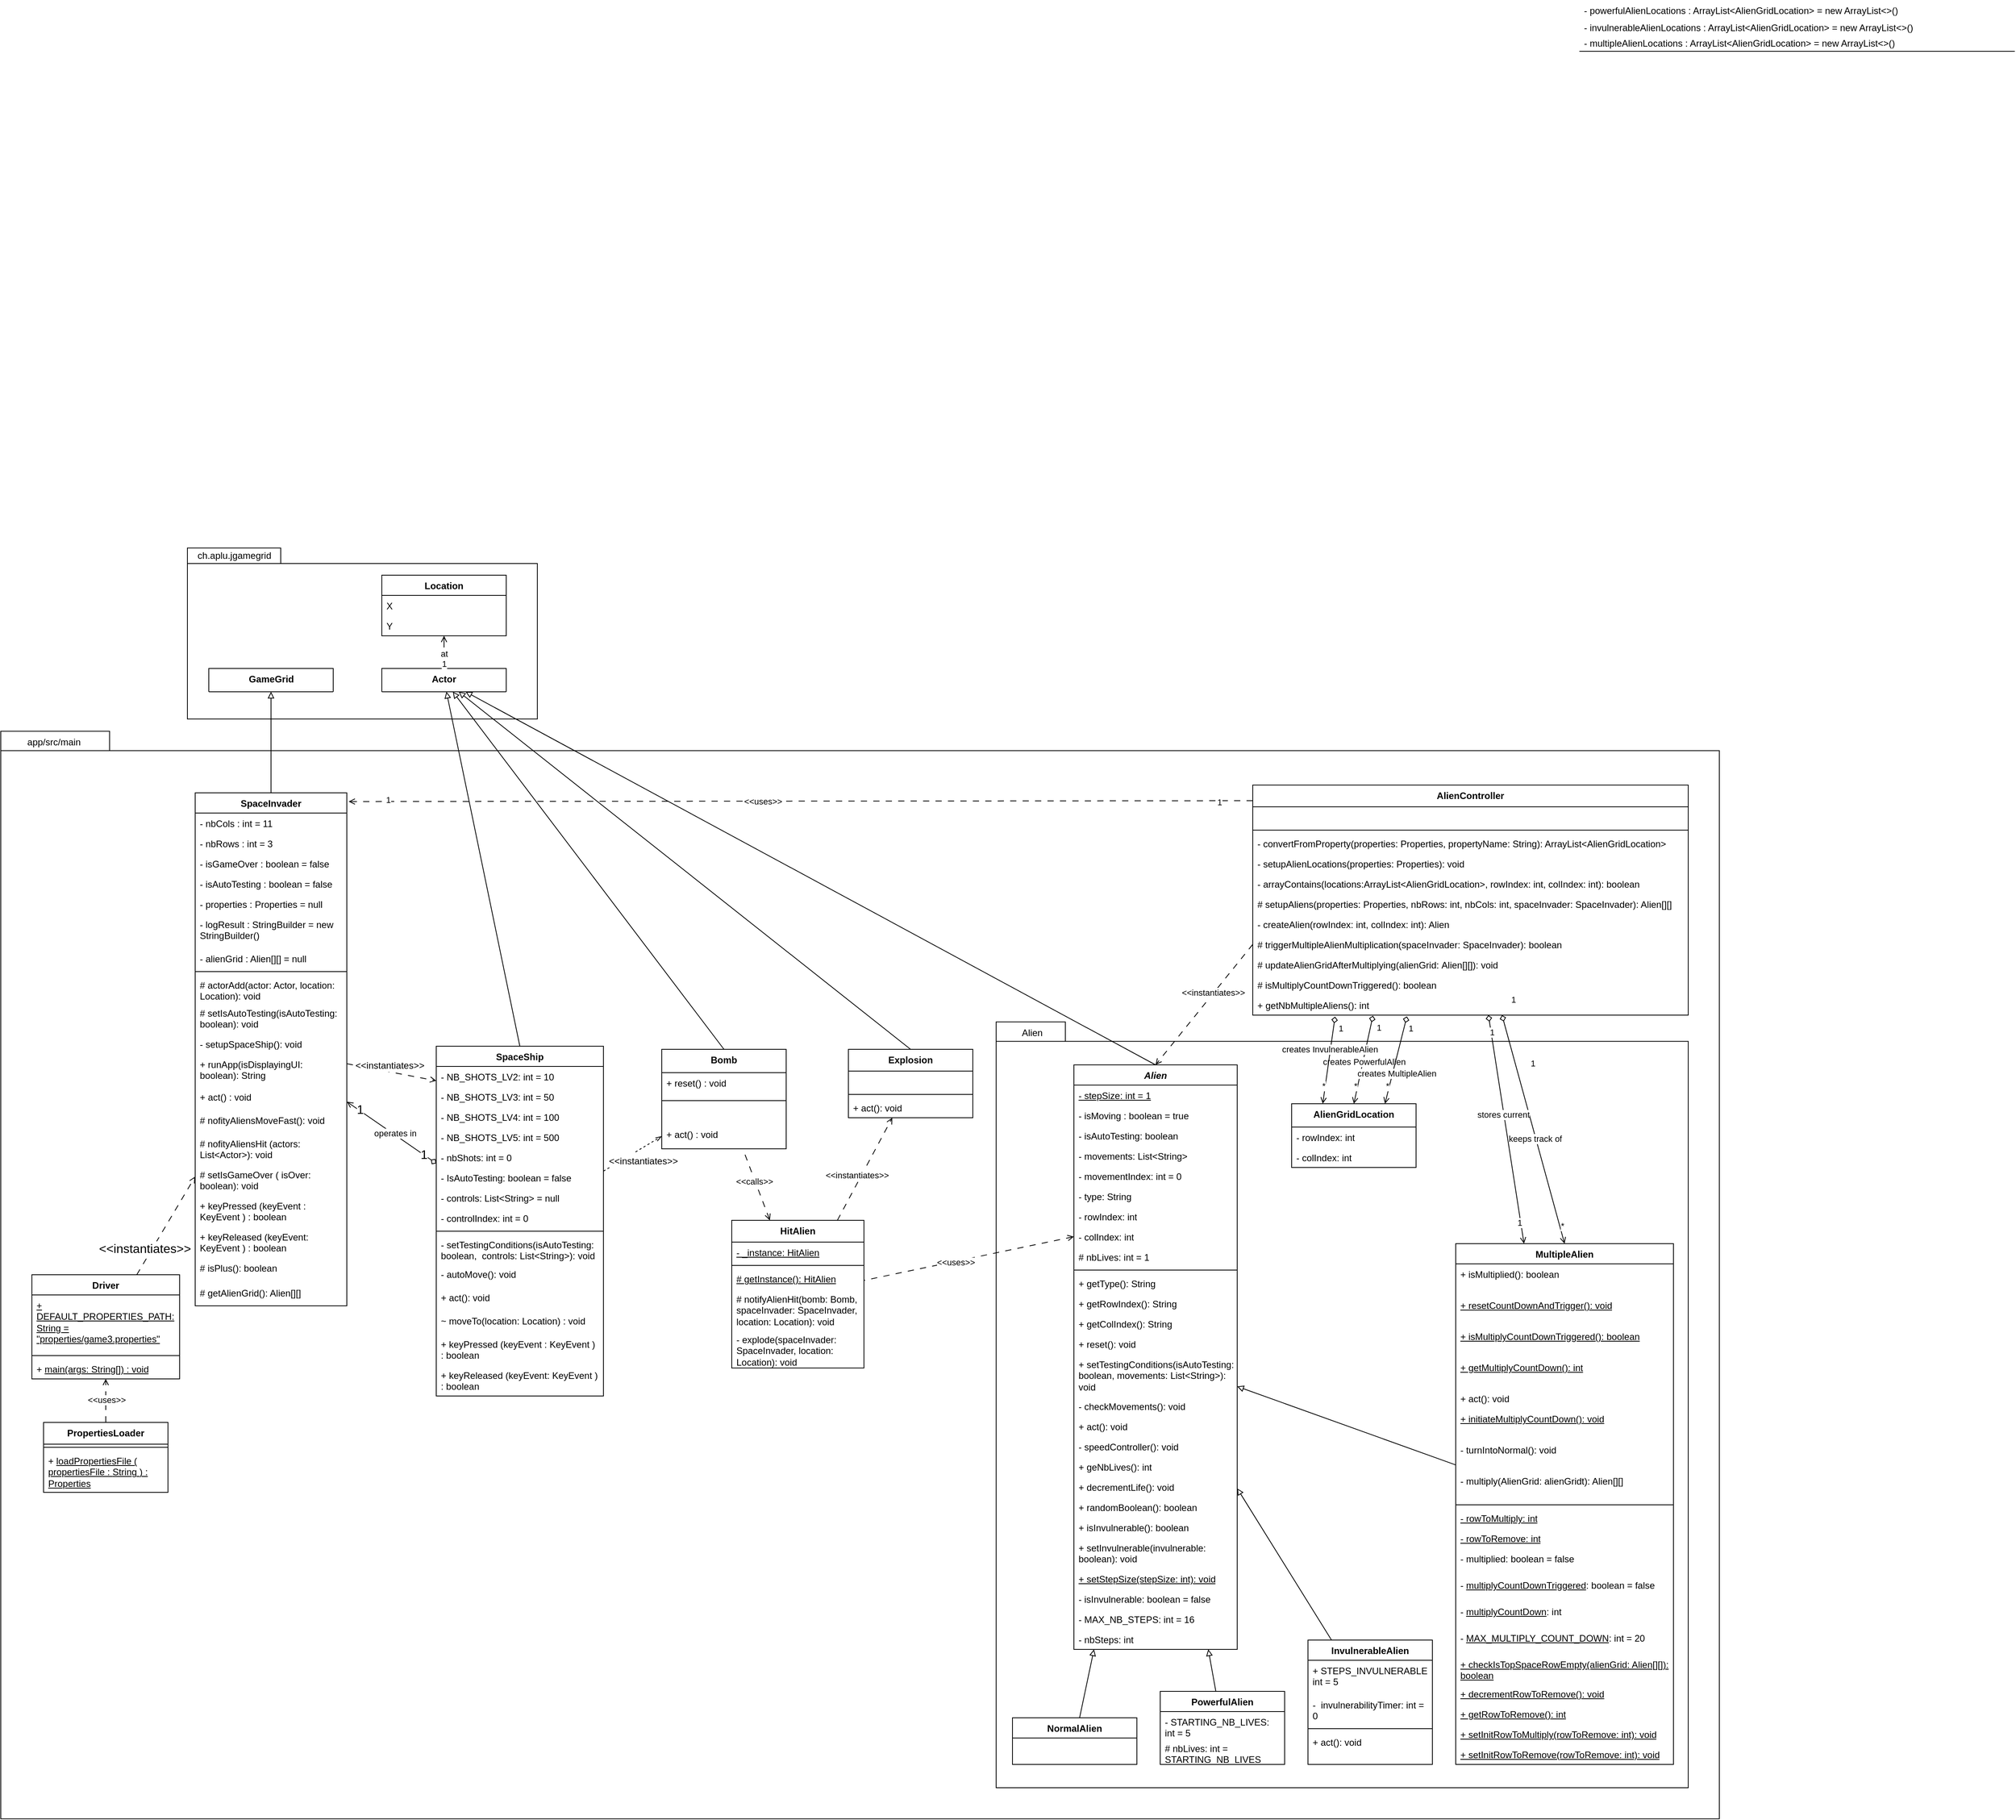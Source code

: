 <mxfile version="21.7.2" type="google">
  <diagram name="Page-1" id="YxA9F_rZ-KGNmKypnFQw">
    <mxGraphModel dx="1908" dy="3623" grid="1" gridSize="10" guides="1" tooltips="1" connect="1" arrows="1" fold="1" page="1" pageScale="1" pageWidth="3300" pageHeight="2339" math="0" shadow="0">
      <root>
        <mxCell id="0" />
        <mxCell id="1" parent="0" />
        <mxCell id="PHoqHaAgSBiXgSONhX6c-16" value="" style="group" vertex="1" connectable="0" parent="1">
          <mxGeometry x="40" y="100" width="2210" height="1410" as="geometry" />
        </mxCell>
        <mxCell id="PHoqHaAgSBiXgSONhX6c-11" value="" style="shape=folder;fontStyle=1;spacingTop=10;tabWidth=80;tabHeight=25;tabPosition=left;html=1;whiteSpace=wrap;align=left;container=0;" vertex="1" parent="PHoqHaAgSBiXgSONhX6c-16">
          <mxGeometry y="10.78" width="2210" height="1399.22" as="geometry" />
        </mxCell>
        <mxCell id="PHoqHaAgSBiXgSONhX6c-12" value="&lt;div style=&quot;&quot;&gt;&lt;p style=&quot;&quot;&gt;&lt;font style=&quot;font-size: 12px;&quot;&gt;app/src/main&lt;/font&gt;&lt;/p&gt;&lt;/div&gt;" style="text;html=1;align=center;verticalAlign=middle;resizable=0;points=[];autosize=1;strokeColor=none;fillColor=none;labelBackgroundColor=none;" vertex="1" parent="PHoqHaAgSBiXgSONhX6c-16">
          <mxGeometry x="22.727" width="90" height="50" as="geometry" />
        </mxCell>
        <mxCell id="PHoqHaAgSBiXgSONhX6c-8" value="" style="group" vertex="1" connectable="0" parent="1">
          <mxGeometry x="1320" y="474" width="890" height="996" as="geometry" />
        </mxCell>
        <mxCell id="PHoqHaAgSBiXgSONhX6c-6" value="" style="shape=folder;fontStyle=1;spacingTop=10;tabWidth=80;tabHeight=25;tabPosition=left;html=1;whiteSpace=wrap;align=left;" vertex="1" parent="PHoqHaAgSBiXgSONhX6c-8">
          <mxGeometry y="10.783" width="890.0" height="985.217" as="geometry" />
        </mxCell>
        <mxCell id="PHoqHaAgSBiXgSONhX6c-7" value="&lt;div style=&quot;&quot;&gt;&lt;p style=&quot;&quot;&gt;&lt;font style=&quot;font-size: 12px;&quot;&gt;Alien&lt;/font&gt;&lt;/p&gt;&lt;/div&gt;" style="text;html=1;align=center;verticalAlign=middle;resizable=0;points=[];autosize=1;strokeColor=none;fillColor=none;labelBackgroundColor=none;" vertex="1" parent="PHoqHaAgSBiXgSONhX6c-8">
          <mxGeometry x="20.83" width="50" height="50" as="geometry" />
        </mxCell>
        <mxCell id="nHcmHrCIsFXxvVlCUChO-37" value="AlienGridLocation" style="swimlane;fontStyle=1;align=center;verticalAlign=top;childLayout=stackLayout;horizontal=1;startSize=30;horizontalStack=0;resizeParent=1;resizeParentMax=0;resizeLast=0;collapsible=1;marginBottom=0;whiteSpace=wrap;html=1;" parent="PHoqHaAgSBiXgSONhX6c-8" vertex="1">
          <mxGeometry x="380" y="116" width="160" height="82" as="geometry" />
        </mxCell>
        <mxCell id="nHcmHrCIsFXxvVlCUChO-38" value="- rowIndex: int" style="text;strokeColor=none;fillColor=none;align=left;verticalAlign=top;spacingLeft=4;spacingRight=4;overflow=hidden;rotatable=0;points=[[0,0.5],[1,0.5]];portConstraint=eastwest;whiteSpace=wrap;html=1;" parent="nHcmHrCIsFXxvVlCUChO-37" vertex="1">
          <mxGeometry y="30" width="160" height="26" as="geometry" />
        </mxCell>
        <mxCell id="nHcmHrCIsFXxvVlCUChO-39" value="- colIndex: int" style="text;strokeColor=none;fillColor=none;align=left;verticalAlign=top;spacingLeft=4;spacingRight=4;overflow=hidden;rotatable=0;points=[[0,0.5],[1,0.5]];portConstraint=eastwest;whiteSpace=wrap;html=1;" parent="nHcmHrCIsFXxvVlCUChO-37" vertex="1">
          <mxGeometry y="56" width="160" height="26" as="geometry" />
        </mxCell>
        <mxCell id="PHoqHaAgSBiXgSONhX6c-3" value="" style="group" vertex="1" connectable="0" parent="1">
          <mxGeometry x="280" y="-140" width="450" height="235" as="geometry" />
        </mxCell>
        <mxCell id="PHoqHaAgSBiXgSONhX6c-1" value="" style="shape=folder;fontStyle=1;spacingTop=10;tabWidth=120;tabHeight=20;tabPosition=left;html=1;whiteSpace=wrap;align=left;" vertex="1" parent="PHoqHaAgSBiXgSONhX6c-3">
          <mxGeometry y="15" width="450" height="220" as="geometry" />
        </mxCell>
        <mxCell id="PHoqHaAgSBiXgSONhX6c-2" value="&lt;div style=&quot;&quot;&gt;&lt;p style=&quot;&quot;&gt;&lt;font style=&quot;font-size: 12px;&quot;&gt;ch.aplu.jgamegrid&lt;/font&gt;&lt;/p&gt;&lt;/div&gt;" style="text;html=1;align=center;verticalAlign=middle;resizable=0;points=[];autosize=1;strokeColor=none;fillColor=none;labelBackgroundColor=none;" vertex="1" parent="PHoqHaAgSBiXgSONhX6c-3">
          <mxGeometry width="120" height="50" as="geometry" />
        </mxCell>
        <mxCell id="nHcmHrCIsFXxvVlCUChO-49" value="Location" style="swimlane;fontStyle=1;align=center;verticalAlign=top;childLayout=stackLayout;horizontal=1;startSize=26;horizontalStack=0;resizeParent=1;resizeParentMax=0;resizeLast=0;collapsible=1;marginBottom=0;whiteSpace=wrap;html=1;" parent="PHoqHaAgSBiXgSONhX6c-3" vertex="1">
          <mxGeometry x="250" y="50" width="160" height="78" as="geometry" />
        </mxCell>
        <mxCell id="nHcmHrCIsFXxvVlCUChO-50" value="X" style="text;strokeColor=none;fillColor=none;align=left;verticalAlign=top;spacingLeft=4;spacingRight=4;overflow=hidden;rotatable=0;points=[[0,0.5],[1,0.5]];portConstraint=eastwest;whiteSpace=wrap;html=1;" parent="nHcmHrCIsFXxvVlCUChO-49" vertex="1">
          <mxGeometry y="26" width="160" height="26" as="geometry" />
        </mxCell>
        <mxCell id="nHcmHrCIsFXxvVlCUChO-51" value="Y" style="text;strokeColor=none;fillColor=none;align=left;verticalAlign=top;spacingLeft=4;spacingRight=4;overflow=hidden;rotatable=0;points=[[0,0.5],[1,0.5]];portConstraint=eastwest;whiteSpace=wrap;html=1;" parent="nHcmHrCIsFXxvVlCUChO-49" vertex="1">
          <mxGeometry y="52" width="160" height="26" as="geometry" />
        </mxCell>
        <mxCell id="nHcmHrCIsFXxvVlCUChO-53" value="&lt;div&gt;Actor&lt;/div&gt;" style="swimlane;fontStyle=1;align=center;verticalAlign=top;childLayout=stackLayout;horizontal=1;startSize=60;horizontalStack=0;resizeParent=1;resizeParentMax=0;resizeLast=0;collapsible=1;marginBottom=0;whiteSpace=wrap;html=1;" parent="PHoqHaAgSBiXgSONhX6c-3" vertex="1">
          <mxGeometry x="250" y="170" width="160" height="30" as="geometry" />
        </mxCell>
        <mxCell id="nHcmHrCIsFXxvVlCUChO-79" value="" style="endArrow=open;html=1;rounded=0;endFill=0;" parent="PHoqHaAgSBiXgSONhX6c-3" source="nHcmHrCIsFXxvVlCUChO-53" target="nHcmHrCIsFXxvVlCUChO-49" edge="1">
          <mxGeometry width="50" height="50" relative="1" as="geometry">
            <mxPoint x="375" y="905" as="sourcePoint" />
            <mxPoint x="425" y="855" as="targetPoint" />
          </mxGeometry>
        </mxCell>
        <mxCell id="nHcmHrCIsFXxvVlCUChO-80" value="1" style="edgeLabel;html=1;align=center;verticalAlign=middle;resizable=0;points=[];" parent="nHcmHrCIsFXxvVlCUChO-79" connectable="0" vertex="1">
          <mxGeometry x="-0.707" y="-1" relative="1" as="geometry">
            <mxPoint x="-1" as="offset" />
          </mxGeometry>
        </mxCell>
        <mxCell id="nHcmHrCIsFXxvVlCUChO-81" value="1" style="edgeLabel;html=1;align=center;verticalAlign=middle;resizable=0;points=[];" parent="nHcmHrCIsFXxvVlCUChO-79" connectable="0" vertex="1">
          <mxGeometry x="0.863" relative="1" as="geometry">
            <mxPoint y="18" as="offset" />
          </mxGeometry>
        </mxCell>
        <mxCell id="nHcmHrCIsFXxvVlCUChO-82" value="at" style="edgeLabel;html=1;align=center;verticalAlign=middle;resizable=0;points=[];" parent="nHcmHrCIsFXxvVlCUChO-79" connectable="0" vertex="1">
          <mxGeometry x="-0.079" relative="1" as="geometry">
            <mxPoint as="offset" />
          </mxGeometry>
        </mxCell>
        <mxCell id="6hLsqJvAcvqevbFhCGjU-11" value="&lt;div&gt;GameGrid&lt;/div&gt;" style="swimlane;fontStyle=1;align=center;verticalAlign=top;childLayout=stackLayout;horizontal=1;startSize=60;horizontalStack=0;resizeParent=1;resizeParentMax=0;resizeLast=0;collapsible=1;marginBottom=0;whiteSpace=wrap;html=1;" parent="PHoqHaAgSBiXgSONhX6c-3" vertex="1">
          <mxGeometry x="27.5" y="170" width="160" height="30" as="geometry" />
        </mxCell>
        <mxCell id="nHcmHrCIsFXxvVlCUChO-1" style="rounded=0;orthogonalLoop=1;jettySize=auto;html=1;endArrow=diamond;endFill=0;startArrow=open;startFill=0;" parent="1" source="nHcmHrCIsFXxvVlCUChO-5" target="nHcmHrCIsFXxvVlCUChO-29" edge="1">
          <mxGeometry relative="1" as="geometry" />
        </mxCell>
        <mxCell id="nHcmHrCIsFXxvVlCUChO-3" value="1" style="edgeLabel;html=1;align=center;verticalAlign=middle;resizable=0;points=[];fontSize=16;" parent="nHcmHrCIsFXxvVlCUChO-1" connectable="0" vertex="1">
          <mxGeometry x="-0.803" y="-2" relative="1" as="geometry">
            <mxPoint x="6" as="offset" />
          </mxGeometry>
        </mxCell>
        <mxCell id="nHcmHrCIsFXxvVlCUChO-4" value="1" style="edgeLabel;html=1;align=center;verticalAlign=middle;resizable=0;points=[];fontSize=16;" parent="nHcmHrCIsFXxvVlCUChO-1" connectable="0" vertex="1">
          <mxGeometry x="0.712" y="1" relative="1" as="geometry">
            <mxPoint as="offset" />
          </mxGeometry>
        </mxCell>
        <mxCell id="B7cPMlpvFb_6B6Sl4Jg4-1" value="operates in" style="edgeLabel;html=1;align=center;verticalAlign=middle;resizable=0;points=[];" parent="nHcmHrCIsFXxvVlCUChO-1" connectable="0" vertex="1">
          <mxGeometry x="0.205" y="4" relative="1" as="geometry">
            <mxPoint x="-10" y="-4" as="offset" />
          </mxGeometry>
        </mxCell>
        <mxCell id="nHcmHrCIsFXxvVlCUChO-5" value="SpaceInvader" style="swimlane;fontStyle=1;align=center;verticalAlign=top;childLayout=stackLayout;horizontal=1;startSize=26;horizontalStack=0;resizeParent=1;resizeParentMax=0;resizeLast=0;collapsible=1;marginBottom=0;whiteSpace=wrap;html=1;" parent="1" vertex="1">
          <mxGeometry x="290" y="190" width="195" height="660" as="geometry" />
        </mxCell>
        <mxCell id="nHcmHrCIsFXxvVlCUChO-6" value="- nbCols : int = 11" style="text;strokeColor=none;fillColor=none;align=left;verticalAlign=top;spacingLeft=4;spacingRight=4;overflow=hidden;rotatable=0;points=[[0,0.5],[1,0.5]];portConstraint=eastwest;whiteSpace=wrap;html=1;" parent="nHcmHrCIsFXxvVlCUChO-5" vertex="1">
          <mxGeometry y="26" width="195" height="26" as="geometry" />
        </mxCell>
        <mxCell id="nHcmHrCIsFXxvVlCUChO-7" value="- nbRows : int = 3" style="text;strokeColor=none;fillColor=none;align=left;verticalAlign=top;spacingLeft=4;spacingRight=4;overflow=hidden;rotatable=0;points=[[0,0.5],[1,0.5]];portConstraint=eastwest;whiteSpace=wrap;html=1;" parent="nHcmHrCIsFXxvVlCUChO-5" vertex="1">
          <mxGeometry y="52" width="195" height="26" as="geometry" />
        </mxCell>
        <mxCell id="nHcmHrCIsFXxvVlCUChO-9" value="- isGameOver : boolean = false" style="text;strokeColor=none;fillColor=none;align=left;verticalAlign=top;spacingLeft=4;spacingRight=4;overflow=hidden;rotatable=0;points=[[0,0.5],[1,0.5]];portConstraint=eastwest;whiteSpace=wrap;html=1;" parent="nHcmHrCIsFXxvVlCUChO-5" vertex="1">
          <mxGeometry y="78" width="195" height="26" as="geometry" />
        </mxCell>
        <mxCell id="nHcmHrCIsFXxvVlCUChO-10" value="- isAutoTesting : boolean = false" style="text;strokeColor=none;fillColor=none;align=left;verticalAlign=top;spacingLeft=4;spacingRight=4;overflow=hidden;rotatable=0;points=[[0,0.5],[1,0.5]];portConstraint=eastwest;whiteSpace=wrap;html=1;" parent="nHcmHrCIsFXxvVlCUChO-5" vertex="1">
          <mxGeometry y="104" width="195" height="26" as="geometry" />
        </mxCell>
        <mxCell id="nHcmHrCIsFXxvVlCUChO-8" value="- properties : Properties = null" style="text;strokeColor=none;fillColor=none;align=left;verticalAlign=top;spacingLeft=4;spacingRight=4;overflow=hidden;rotatable=0;points=[[0,0.5],[1,0.5]];portConstraint=eastwest;whiteSpace=wrap;html=1;" parent="nHcmHrCIsFXxvVlCUChO-5" vertex="1">
          <mxGeometry y="130" width="195" height="26" as="geometry" />
        </mxCell>
        <mxCell id="nHcmHrCIsFXxvVlCUChO-12" value="- logResult : StringBuilder = new StringBuilder()" style="text;strokeColor=none;fillColor=none;align=left;verticalAlign=top;spacingLeft=4;spacingRight=4;overflow=hidden;rotatable=0;points=[[0,0.5],[1,0.5]];portConstraint=eastwest;whiteSpace=wrap;html=1;" parent="nHcmHrCIsFXxvVlCUChO-5" vertex="1">
          <mxGeometry y="156" width="195" height="44" as="geometry" />
        </mxCell>
        <mxCell id="nHcmHrCIsFXxvVlCUChO-16" value="- alienGrid : Alien[][] = null" style="text;strokeColor=none;fillColor=none;align=left;verticalAlign=top;spacingLeft=4;spacingRight=4;overflow=hidden;rotatable=0;points=[[0,0.5],[1,0.5]];portConstraint=eastwest;whiteSpace=wrap;html=1;" parent="nHcmHrCIsFXxvVlCUChO-5" vertex="1">
          <mxGeometry y="200" width="195" height="26" as="geometry" />
        </mxCell>
        <mxCell id="nHcmHrCIsFXxvVlCUChO-97" value="" style="line;strokeWidth=1;fillColor=none;align=left;verticalAlign=middle;spacingTop=-1;spacingLeft=3;spacingRight=3;rotatable=0;labelPosition=right;points=[];portConstraint=eastwest;strokeColor=inherit;" parent="nHcmHrCIsFXxvVlCUChO-5" vertex="1">
          <mxGeometry y="226" width="195" height="8" as="geometry" />
        </mxCell>
        <mxCell id="3FaS0EqttLiCAW0qSDnd-1" value="# actorAdd(actor: Actor, location: Location): void" style="text;strokeColor=none;fillColor=none;align=left;verticalAlign=top;spacingLeft=4;spacingRight=4;overflow=hidden;rotatable=0;points=[[0,0.5],[1,0.5]];portConstraint=eastwest;whiteSpace=wrap;html=1;" parent="nHcmHrCIsFXxvVlCUChO-5" vertex="1">
          <mxGeometry y="234" width="195" height="36" as="geometry" />
        </mxCell>
        <mxCell id="3FaS0EqttLiCAW0qSDnd-2" value="# setIsAutoTesting(isAutoTesting: boolean): void" style="text;strokeColor=none;fillColor=none;align=left;verticalAlign=top;spacingLeft=4;spacingRight=4;overflow=hidden;rotatable=0;points=[[0,0.5],[1,0.5]];portConstraint=eastwest;whiteSpace=wrap;html=1;" parent="nHcmHrCIsFXxvVlCUChO-5" vertex="1">
          <mxGeometry y="270" width="195" height="40" as="geometry" />
        </mxCell>
        <mxCell id="nHcmHrCIsFXxvVlCUChO-105" value="- setupSpaceShip(): void" style="text;strokeColor=none;fillColor=none;align=left;verticalAlign=top;spacingLeft=4;spacingRight=4;overflow=hidden;rotatable=0;points=[[0,0.5],[1,0.5]];portConstraint=eastwest;whiteSpace=wrap;html=1;" parent="nHcmHrCIsFXxvVlCUChO-5" vertex="1">
          <mxGeometry y="310" width="195" height="26" as="geometry" />
        </mxCell>
        <mxCell id="nHcmHrCIsFXxvVlCUChO-106" value="+ runApp(isDisplayingUI: boolean): String" style="text;strokeColor=none;fillColor=none;align=left;verticalAlign=top;spacingLeft=4;spacingRight=4;overflow=hidden;rotatable=0;points=[[0,0.5],[1,0.5]];portConstraint=eastwest;whiteSpace=wrap;html=1;" parent="nHcmHrCIsFXxvVlCUChO-5" vertex="1">
          <mxGeometry y="336" width="195" height="42" as="geometry" />
        </mxCell>
        <mxCell id="nHcmHrCIsFXxvVlCUChO-125" value="+ act() : void" style="text;strokeColor=none;fillColor=none;align=left;verticalAlign=top;spacingLeft=4;spacingRight=4;overflow=hidden;rotatable=0;points=[[0,0.5],[1,0.5]];portConstraint=eastwest;whiteSpace=wrap;html=1;" parent="nHcmHrCIsFXxvVlCUChO-5" vertex="1">
          <mxGeometry y="378" width="195" height="30" as="geometry" />
        </mxCell>
        <mxCell id="nHcmHrCIsFXxvVlCUChO-126" value="# nofityAliensMoveFast(): void" style="text;strokeColor=none;fillColor=none;align=left;verticalAlign=top;spacingLeft=4;spacingRight=4;overflow=hidden;rotatable=0;points=[[0,0.5],[1,0.5]];portConstraint=eastwest;whiteSpace=wrap;html=1;" parent="nHcmHrCIsFXxvVlCUChO-5" vertex="1">
          <mxGeometry y="408" width="195" height="30" as="geometry" />
        </mxCell>
        <mxCell id="nHcmHrCIsFXxvVlCUChO-127" value="&lt;div&gt;# nofityAliensHit (actors: List&amp;lt;Actor&amp;gt;): void&lt;/div&gt;" style="text;strokeColor=none;fillColor=none;align=left;verticalAlign=top;spacingLeft=4;spacingRight=4;overflow=hidden;rotatable=0;points=[[0,0.5],[1,0.5]];portConstraint=eastwest;whiteSpace=wrap;html=1;" parent="nHcmHrCIsFXxvVlCUChO-5" vertex="1">
          <mxGeometry y="438" width="195" height="40" as="geometry" />
        </mxCell>
        <mxCell id="nHcmHrCIsFXxvVlCUChO-128" value="# setIsGameOver ( isOver: boolean): void" style="text;strokeColor=none;fillColor=none;align=left;verticalAlign=top;spacingLeft=4;spacingRight=4;overflow=hidden;rotatable=0;points=[[0,0.5],[1,0.5]];portConstraint=eastwest;whiteSpace=wrap;html=1;" parent="nHcmHrCIsFXxvVlCUChO-5" vertex="1">
          <mxGeometry y="478" width="195" height="40" as="geometry" />
        </mxCell>
        <mxCell id="3FaS0EqttLiCAW0qSDnd-5" value="+ keyPressed (keyEvent : KeyEvent ) : boolean" style="text;strokeColor=none;fillColor=none;align=left;verticalAlign=top;spacingLeft=4;spacingRight=4;overflow=hidden;rotatable=0;points=[[0,0.5],[1,0.5]];portConstraint=eastwest;whiteSpace=wrap;html=1;" parent="nHcmHrCIsFXxvVlCUChO-5" vertex="1">
          <mxGeometry y="518" width="195" height="40" as="geometry" />
        </mxCell>
        <mxCell id="3FaS0EqttLiCAW0qSDnd-6" value="+ keyReleased (keyEvent: KeyEvent ) : boolean" style="text;strokeColor=none;fillColor=none;align=left;verticalAlign=top;spacingLeft=4;spacingRight=4;overflow=hidden;rotatable=0;points=[[0,0.5],[1,0.5]];portConstraint=eastwest;whiteSpace=wrap;html=1;" parent="nHcmHrCIsFXxvVlCUChO-5" vertex="1">
          <mxGeometry y="558" width="195" height="40" as="geometry" />
        </mxCell>
        <mxCell id="3FaS0EqttLiCAW0qSDnd-3" value="# isPlus(): boolean" style="text;strokeColor=none;fillColor=none;align=left;verticalAlign=top;spacingLeft=4;spacingRight=4;overflow=hidden;rotatable=0;points=[[0,0.5],[1,0.5]];portConstraint=eastwest;whiteSpace=wrap;html=1;" parent="nHcmHrCIsFXxvVlCUChO-5" vertex="1">
          <mxGeometry y="598" width="195" height="32" as="geometry" />
        </mxCell>
        <mxCell id="3FaS0EqttLiCAW0qSDnd-7" value="# getAlienGrid(): Alien[][]" style="text;strokeColor=none;fillColor=none;align=left;verticalAlign=top;spacingLeft=4;spacingRight=4;overflow=hidden;rotatable=0;points=[[0,0.5],[1,0.5]];portConstraint=eastwest;whiteSpace=wrap;html=1;" parent="nHcmHrCIsFXxvVlCUChO-5" vertex="1">
          <mxGeometry y="630" width="195" height="30" as="geometry" />
        </mxCell>
        <mxCell id="dt_egxWnVOecb_urPC3f-6" style="rounded=0;orthogonalLoop=1;jettySize=auto;html=1;endArrow=block;endFill=0;exitX=0.5;exitY=0;exitDx=0;exitDy=0;" parent="1" source="nHcmHrCIsFXxvVlCUChO-27" target="nHcmHrCIsFXxvVlCUChO-53" edge="1">
          <mxGeometry relative="1" as="geometry" />
        </mxCell>
        <mxCell id="nHcmHrCIsFXxvVlCUChO-27" value="Bomb" style="swimlane;fontStyle=1;align=center;verticalAlign=top;childLayout=stackLayout;horizontal=1;startSize=30;horizontalStack=0;resizeParent=1;resizeParentMax=0;resizeLast=0;collapsible=1;marginBottom=0;whiteSpace=wrap;html=1;" parent="1" vertex="1">
          <mxGeometry x="890" y="520" width="160" height="128" as="geometry" />
        </mxCell>
        <mxCell id="0K7w1-AbEdA5WqQMigwM-1" value="&lt;div&gt;+ reset() : void&lt;/div&gt;" style="text;strokeColor=none;fillColor=none;align=left;verticalAlign=top;spacingLeft=4;spacingRight=4;overflow=hidden;rotatable=0;points=[[0,0.5],[1,0.5]];portConstraint=eastwest;whiteSpace=wrap;html=1;" parent="nHcmHrCIsFXxvVlCUChO-27" vertex="1">
          <mxGeometry y="30" width="160" height="32" as="geometry" />
        </mxCell>
        <mxCell id="C3Ac_o-vcIDmd2U1g95Q-9" value="" style="line;strokeWidth=1;fillColor=none;align=left;verticalAlign=middle;spacingTop=-1;spacingLeft=3;spacingRight=3;rotatable=0;labelPosition=right;points=[];portConstraint=eastwest;strokeColor=inherit;" parent="nHcmHrCIsFXxvVlCUChO-27" vertex="1">
          <mxGeometry y="62" width="160" height="8" as="geometry" />
        </mxCell>
        <mxCell id="C3Ac_o-vcIDmd2U1g95Q-8" value="&amp;nbsp;" style="text;strokeColor=none;fillColor=none;align=left;verticalAlign=top;spacingLeft=4;spacingRight=4;overflow=hidden;rotatable=0;points=[[0,0.5],[1,0.5]];portConstraint=eastwest;whiteSpace=wrap;html=1;" parent="nHcmHrCIsFXxvVlCUChO-27" vertex="1">
          <mxGeometry y="70" width="160" height="26" as="geometry" />
        </mxCell>
        <mxCell id="0K7w1-AbEdA5WqQMigwM-2" value="+ act() : void" style="text;strokeColor=none;fillColor=none;align=left;verticalAlign=top;spacingLeft=4;spacingRight=4;overflow=hidden;rotatable=0;points=[[0,0.5],[1,0.5]];portConstraint=eastwest;whiteSpace=wrap;html=1;" parent="nHcmHrCIsFXxvVlCUChO-27" vertex="1">
          <mxGeometry y="96" width="160" height="32" as="geometry" />
        </mxCell>
        <mxCell id="dt_egxWnVOecb_urPC3f-7" style="rounded=0;orthogonalLoop=1;jettySize=auto;html=1;endArrow=block;endFill=0;exitX=0.5;exitY=0;exitDx=0;exitDy=0;" parent="1" source="nHcmHrCIsFXxvVlCUChO-28" target="nHcmHrCIsFXxvVlCUChO-53" edge="1">
          <mxGeometry relative="1" as="geometry" />
        </mxCell>
        <mxCell id="nHcmHrCIsFXxvVlCUChO-28" value="Explosion" style="swimlane;fontStyle=1;align=center;verticalAlign=top;childLayout=stackLayout;horizontal=1;startSize=28;horizontalStack=0;resizeParent=1;resizeParentMax=0;resizeLast=0;collapsible=1;marginBottom=0;whiteSpace=wrap;html=1;" parent="1" vertex="1">
          <mxGeometry x="1130" y="520" width="160" height="88" as="geometry" />
        </mxCell>
        <mxCell id="C3Ac_o-vcIDmd2U1g95Q-5" value="&amp;nbsp;" style="text;strokeColor=none;fillColor=none;align=left;verticalAlign=top;spacingLeft=4;spacingRight=4;overflow=hidden;rotatable=0;points=[[0,0.5],[1,0.5]];portConstraint=eastwest;whiteSpace=wrap;html=1;" parent="nHcmHrCIsFXxvVlCUChO-28" vertex="1">
          <mxGeometry y="28" width="160" height="26" as="geometry" />
        </mxCell>
        <mxCell id="C3Ac_o-vcIDmd2U1g95Q-6" value="" style="line;strokeWidth=1;fillColor=none;align=left;verticalAlign=middle;spacingTop=-1;spacingLeft=3;spacingRight=3;rotatable=0;labelPosition=right;points=[];portConstraint=eastwest;strokeColor=inherit;" parent="nHcmHrCIsFXxvVlCUChO-28" vertex="1">
          <mxGeometry y="54" width="160" height="8" as="geometry" />
        </mxCell>
        <mxCell id="C3Ac_o-vcIDmd2U1g95Q-7" value="+ act(): void" style="text;strokeColor=none;fillColor=none;align=left;verticalAlign=top;spacingLeft=4;spacingRight=4;overflow=hidden;rotatable=0;points=[[0,0.5],[1,0.5]];portConstraint=eastwest;whiteSpace=wrap;html=1;" parent="nHcmHrCIsFXxvVlCUChO-28" vertex="1">
          <mxGeometry y="62" width="160" height="26" as="geometry" />
        </mxCell>
        <mxCell id="nHcmHrCIsFXxvVlCUChO-29" value="SpaceShip" style="swimlane;fontStyle=1;align=center;verticalAlign=top;childLayout=stackLayout;horizontal=1;startSize=26;horizontalStack=0;resizeParent=1;resizeParentMax=0;resizeLast=0;collapsible=1;marginBottom=0;whiteSpace=wrap;html=1;" parent="1" vertex="1">
          <mxGeometry x="600" y="516" width="215" height="450" as="geometry" />
        </mxCell>
        <mxCell id="6hLsqJvAcvqevbFhCGjU-52" value="-&amp;nbsp;NB_SHOTS_LV2: int = 10" style="text;strokeColor=none;fillColor=none;align=left;verticalAlign=top;spacingLeft=4;spacingRight=4;overflow=hidden;rotatable=0;points=[[0,0.5],[1,0.5]];portConstraint=eastwest;whiteSpace=wrap;html=1;" parent="nHcmHrCIsFXxvVlCUChO-29" vertex="1">
          <mxGeometry y="26" width="215" height="26" as="geometry" />
        </mxCell>
        <mxCell id="6hLsqJvAcvqevbFhCGjU-53" value="-&amp;nbsp;NB_SHOTS_LV3: int = 50" style="text;strokeColor=none;fillColor=none;align=left;verticalAlign=top;spacingLeft=4;spacingRight=4;overflow=hidden;rotatable=0;points=[[0,0.5],[1,0.5]];portConstraint=eastwest;whiteSpace=wrap;html=1;" parent="nHcmHrCIsFXxvVlCUChO-29" vertex="1">
          <mxGeometry y="52" width="215" height="26" as="geometry" />
        </mxCell>
        <mxCell id="6hLsqJvAcvqevbFhCGjU-54" value="-&amp;nbsp;NB_SHOTS_LV4: int = 100" style="text;strokeColor=none;fillColor=none;align=left;verticalAlign=top;spacingLeft=4;spacingRight=4;overflow=hidden;rotatable=0;points=[[0,0.5],[1,0.5]];portConstraint=eastwest;whiteSpace=wrap;html=1;" parent="nHcmHrCIsFXxvVlCUChO-29" vertex="1">
          <mxGeometry y="78" width="215" height="26" as="geometry" />
        </mxCell>
        <mxCell id="6hLsqJvAcvqevbFhCGjU-55" value="-&amp;nbsp;NB_SHOTS_LV5: int = 500" style="text;strokeColor=none;fillColor=none;align=left;verticalAlign=top;spacingLeft=4;spacingRight=4;overflow=hidden;rotatable=0;points=[[0,0.5],[1,0.5]];portConstraint=eastwest;whiteSpace=wrap;html=1;" parent="nHcmHrCIsFXxvVlCUChO-29" vertex="1">
          <mxGeometry y="104" width="215" height="26" as="geometry" />
        </mxCell>
        <mxCell id="nHcmHrCIsFXxvVlCUChO-30" value="- nbShots: int = 0" style="text;strokeColor=none;fillColor=none;align=left;verticalAlign=top;spacingLeft=4;spacingRight=4;overflow=hidden;rotatable=0;points=[[0,0.5],[1,0.5]];portConstraint=eastwest;whiteSpace=wrap;html=1;" parent="nHcmHrCIsFXxvVlCUChO-29" vertex="1">
          <mxGeometry y="130" width="215" height="26" as="geometry" />
        </mxCell>
        <mxCell id="nHcmHrCIsFXxvVlCUChO-32" value="- IsAutoTesting: boolean = false" style="text;strokeColor=none;fillColor=none;align=left;verticalAlign=top;spacingLeft=4;spacingRight=4;overflow=hidden;rotatable=0;points=[[0,0.5],[1,0.5]];portConstraint=eastwest;whiteSpace=wrap;html=1;" parent="nHcmHrCIsFXxvVlCUChO-29" vertex="1">
          <mxGeometry y="156" width="215" height="26" as="geometry" />
        </mxCell>
        <mxCell id="nHcmHrCIsFXxvVlCUChO-33" value="- controls: List&amp;lt;String&amp;gt; = null&lt;span style=&quot;white-space: pre;&quot;&gt;&#x9;&lt;/span&gt;" style="text;strokeColor=none;fillColor=none;align=left;verticalAlign=top;spacingLeft=4;spacingRight=4;overflow=hidden;rotatable=0;points=[[0,0.5],[1,0.5]];portConstraint=eastwest;whiteSpace=wrap;html=1;" parent="nHcmHrCIsFXxvVlCUChO-29" vertex="1">
          <mxGeometry y="182" width="215" height="26" as="geometry" />
        </mxCell>
        <mxCell id="nHcmHrCIsFXxvVlCUChO-34" value="- controlIndex: int = 0" style="text;strokeColor=none;fillColor=none;align=left;verticalAlign=top;spacingLeft=4;spacingRight=4;overflow=hidden;rotatable=0;points=[[0,0.5],[1,0.5]];portConstraint=eastwest;whiteSpace=wrap;html=1;" parent="nHcmHrCIsFXxvVlCUChO-29" vertex="1">
          <mxGeometry y="208" width="215" height="26" as="geometry" />
        </mxCell>
        <mxCell id="C3Ac_o-vcIDmd2U1g95Q-3" value="" style="line;strokeWidth=1;fillColor=none;align=left;verticalAlign=middle;spacingTop=-1;spacingLeft=3;spacingRight=3;rotatable=0;labelPosition=right;points=[];portConstraint=eastwest;strokeColor=inherit;" parent="nHcmHrCIsFXxvVlCUChO-29" vertex="1">
          <mxGeometry y="234" width="215" height="8" as="geometry" />
        </mxCell>
        <mxCell id="C3Ac_o-vcIDmd2U1g95Q-1" value="- setTestingConditions(isAutoTesting: boolean,&amp;nbsp; controls: List&amp;lt;String&amp;gt;): void&amp;nbsp;" style="text;strokeColor=none;fillColor=none;align=left;verticalAlign=top;spacingLeft=4;spacingRight=4;overflow=hidden;rotatable=0;points=[[0,0.5],[1,0.5]];portConstraint=eastwest;whiteSpace=wrap;html=1;" parent="nHcmHrCIsFXxvVlCUChO-29" vertex="1">
          <mxGeometry y="242" width="215" height="38" as="geometry" />
        </mxCell>
        <mxCell id="0K7w1-AbEdA5WqQMigwM-3" value="- autoMove(): void" style="text;strokeColor=none;fillColor=none;align=left;verticalAlign=top;spacingLeft=4;spacingRight=4;overflow=hidden;rotatable=0;points=[[0,0.5],[1,0.5]];portConstraint=eastwest;whiteSpace=wrap;html=1;" parent="nHcmHrCIsFXxvVlCUChO-29" vertex="1">
          <mxGeometry y="280" width="215" height="30" as="geometry" />
        </mxCell>
        <mxCell id="0K7w1-AbEdA5WqQMigwM-4" value="+ act(): void" style="text;strokeColor=none;fillColor=none;align=left;verticalAlign=top;spacingLeft=4;spacingRight=4;overflow=hidden;rotatable=0;points=[[0,0.5],[1,0.5]];portConstraint=eastwest;whiteSpace=wrap;html=1;" parent="nHcmHrCIsFXxvVlCUChO-29" vertex="1">
          <mxGeometry y="310" width="215" height="30" as="geometry" />
        </mxCell>
        <mxCell id="0K7w1-AbEdA5WqQMigwM-5" value="~ moveTo(location: Location) : void" style="text;strokeColor=none;fillColor=none;align=left;verticalAlign=top;spacingLeft=4;spacingRight=4;overflow=hidden;rotatable=0;points=[[0,0.5],[1,0.5]];portConstraint=eastwest;whiteSpace=wrap;html=1;" parent="nHcmHrCIsFXxvVlCUChO-29" vertex="1">
          <mxGeometry y="340" width="215" height="30" as="geometry" />
        </mxCell>
        <mxCell id="0K7w1-AbEdA5WqQMigwM-6" value="+ keyPressed (keyEvent : KeyEvent ) : boolean" style="text;strokeColor=none;fillColor=none;align=left;verticalAlign=top;spacingLeft=4;spacingRight=4;overflow=hidden;rotatable=0;points=[[0,0.5],[1,0.5]];portConstraint=eastwest;whiteSpace=wrap;html=1;" parent="nHcmHrCIsFXxvVlCUChO-29" vertex="1">
          <mxGeometry y="370" width="215" height="40" as="geometry" />
        </mxCell>
        <mxCell id="0K7w1-AbEdA5WqQMigwM-7" value="+ keyReleased (keyEvent: KeyEvent ) : boolean" style="text;strokeColor=none;fillColor=none;align=left;verticalAlign=top;spacingLeft=4;spacingRight=4;overflow=hidden;rotatable=0;points=[[0,0.5],[1,0.5]];portConstraint=eastwest;whiteSpace=wrap;html=1;" parent="nHcmHrCIsFXxvVlCUChO-29" vertex="1">
          <mxGeometry y="410" width="215" height="40" as="geometry" />
        </mxCell>
        <mxCell id="nHcmHrCIsFXxvVlCUChO-35" value="Driver" style="swimlane;fontStyle=1;align=center;verticalAlign=top;childLayout=stackLayout;horizontal=1;startSize=26;horizontalStack=0;resizeParent=1;resizeParentMax=0;resizeLast=0;collapsible=1;marginBottom=0;whiteSpace=wrap;html=1;" parent="1" vertex="1">
          <mxGeometry x="80" y="810" width="190" height="134" as="geometry" />
        </mxCell>
        <mxCell id="nHcmHrCIsFXxvVlCUChO-36" value="&lt;div&gt;+ DEFAULT_PROPERTIES_PATH: String = &quot;properties/game3.properties&quot;&lt;/div&gt;" style="text;strokeColor=none;fillColor=none;align=left;verticalAlign=top;spacingLeft=4;spacingRight=4;overflow=hidden;rotatable=0;points=[[0,0.5],[1,0.5]];portConstraint=eastwest;whiteSpace=wrap;html=1;fontStyle=4" parent="nHcmHrCIsFXxvVlCUChO-35" vertex="1">
          <mxGeometry y="26" width="190" height="74" as="geometry" />
        </mxCell>
        <mxCell id="0K7w1-AbEdA5WqQMigwM-12" value="" style="line;strokeWidth=1;fillColor=none;align=left;verticalAlign=middle;spacingTop=-1;spacingLeft=3;spacingRight=3;rotatable=0;labelPosition=right;points=[];portConstraint=eastwest;strokeColor=inherit;fontSize=16;" parent="nHcmHrCIsFXxvVlCUChO-35" vertex="1">
          <mxGeometry y="100" width="190" height="8" as="geometry" />
        </mxCell>
        <mxCell id="0K7w1-AbEdA5WqQMigwM-9" value="+ &lt;u&gt;main(args: String[]) : void&lt;/u&gt;" style="text;strokeColor=none;fillColor=none;align=left;verticalAlign=top;spacingLeft=4;spacingRight=4;overflow=hidden;rotatable=0;points=[[0,0.5],[1,0.5]];portConstraint=eastwest;whiteSpace=wrap;html=1;" parent="nHcmHrCIsFXxvVlCUChO-35" vertex="1">
          <mxGeometry y="108" width="190" height="26" as="geometry" />
        </mxCell>
        <mxCell id="6hLsqJvAcvqevbFhCGjU-25" style="rounded=0;orthogonalLoop=1;jettySize=auto;html=1;entryX=0.276;entryY=1.029;entryDx=0;entryDy=0;entryPerimeter=0;startArrow=open;startFill=0;endArrow=diamond;endFill=0;exitX=0.5;exitY=0;exitDx=0;exitDy=0;" parent="1" source="nHcmHrCIsFXxvVlCUChO-37" target="6hLsqJvAcvqevbFhCGjU-42" edge="1">
          <mxGeometry relative="1" as="geometry">
            <mxPoint x="1800" y="590" as="sourcePoint" />
          </mxGeometry>
        </mxCell>
        <mxCell id="6hLsqJvAcvqevbFhCGjU-26" value="creates PowerfulAlien" style="edgeLabel;html=1;align=center;verticalAlign=middle;resizable=0;points=[];" parent="6hLsqJvAcvqevbFhCGjU-25" connectable="0" vertex="1">
          <mxGeometry x="0.043" relative="1" as="geometry">
            <mxPoint y="5" as="offset" />
          </mxGeometry>
        </mxCell>
        <mxCell id="6hLsqJvAcvqevbFhCGjU-27" value="*" style="edgeLabel;html=1;align=center;verticalAlign=middle;resizable=0;points=[];" parent="6hLsqJvAcvqevbFhCGjU-25" connectable="0" vertex="1">
          <mxGeometry x="-0.595" y="3" relative="1" as="geometry">
            <mxPoint as="offset" />
          </mxGeometry>
        </mxCell>
        <mxCell id="6hLsqJvAcvqevbFhCGjU-28" value="1" style="edgeLabel;html=1;align=center;verticalAlign=middle;resizable=0;points=[];" parent="6hLsqJvAcvqevbFhCGjU-25" connectable="0" vertex="1">
          <mxGeometry x="0.738" relative="1" as="geometry">
            <mxPoint x="10" as="offset" />
          </mxGeometry>
        </mxCell>
        <mxCell id="nHcmHrCIsFXxvVlCUChO-40" style="rounded=0;orthogonalLoop=1;jettySize=auto;html=1;endArrow=block;endFill=0;" parent="1" source="nHcmHrCIsFXxvVlCUChO-70" target="nHcmHrCIsFXxvVlCUChO-17" edge="1">
          <mxGeometry relative="1" as="geometry">
            <mxPoint x="1405" y="320" as="targetPoint" />
          </mxGeometry>
        </mxCell>
        <mxCell id="nHcmHrCIsFXxvVlCUChO-41" style="rounded=0;orthogonalLoop=1;jettySize=auto;html=1;endArrow=block;endFill=0;" parent="1" source="nHcmHrCIsFXxvVlCUChO-71" target="nHcmHrCIsFXxvVlCUChO-17" edge="1">
          <mxGeometry relative="1" as="geometry" />
        </mxCell>
        <mxCell id="nHcmHrCIsFXxvVlCUChO-42" style="rounded=0;orthogonalLoop=1;jettySize=auto;html=1;endArrow=block;endFill=0;" parent="1" source="nHcmHrCIsFXxvVlCUChO-72" target="nHcmHrCIsFXxvVlCUChO-17" edge="1">
          <mxGeometry relative="1" as="geometry">
            <mxPoint x="1405" y="320" as="targetPoint" />
          </mxGeometry>
        </mxCell>
        <mxCell id="nHcmHrCIsFXxvVlCUChO-47" style="rounded=0;orthogonalLoop=1;jettySize=auto;html=1;endArrow=none;endFill=0;startArrow=block;startFill=0;entryX=0.5;entryY=0;entryDx=0;entryDy=0;" parent="1" source="nHcmHrCIsFXxvVlCUChO-53" target="nHcmHrCIsFXxvVlCUChO-17" edge="1">
          <mxGeometry relative="1" as="geometry" />
        </mxCell>
        <mxCell id="nHcmHrCIsFXxvVlCUChO-52" value="PropertiesLoader" style="swimlane;fontStyle=1;align=center;verticalAlign=top;childLayout=stackLayout;horizontal=1;startSize=28;horizontalStack=0;resizeParent=1;resizeParentMax=0;resizeLast=0;collapsible=1;marginBottom=0;whiteSpace=wrap;html=1;" parent="1" vertex="1">
          <mxGeometry x="95" y="1000" width="160" height="90" as="geometry" />
        </mxCell>
        <mxCell id="0K7w1-AbEdA5WqQMigwM-14" value="" style="line;strokeWidth=1;fillColor=none;align=left;verticalAlign=middle;spacingTop=-1;spacingLeft=3;spacingRight=3;rotatable=0;labelPosition=right;points=[];portConstraint=eastwest;strokeColor=inherit;fontSize=16;" parent="nHcmHrCIsFXxvVlCUChO-52" vertex="1">
          <mxGeometry y="28" width="160" height="8" as="geometry" />
        </mxCell>
        <mxCell id="0K7w1-AbEdA5WqQMigwM-13" value="+ &lt;u&gt;loadPropertiesFile ( propertiesFile : &lt;/u&gt;&lt;u&gt;String &lt;/u&gt;&lt;u&gt;) : &lt;/u&gt;&lt;u&gt;Properties &lt;/u&gt;" style="text;strokeColor=none;fillColor=none;align=left;verticalAlign=top;spacingLeft=4;spacingRight=4;overflow=hidden;rotatable=0;points=[[0,0.5],[1,0.5]];portConstraint=eastwest;whiteSpace=wrap;html=1;" parent="nHcmHrCIsFXxvVlCUChO-52" vertex="1">
          <mxGeometry y="36" width="160" height="54" as="geometry" />
        </mxCell>
        <mxCell id="nHcmHrCIsFXxvVlCUChO-54" value="" style="endArrow=open;html=1;rounded=0;dashed=1;dashPattern=8 8;endFill=0;" parent="1" source="nHcmHrCIsFXxvVlCUChO-52" target="nHcmHrCIsFXxvVlCUChO-35" edge="1">
          <mxGeometry width="50" height="50" relative="1" as="geometry">
            <mxPoint x="205" y="1145" as="sourcePoint" />
            <mxPoint x="325" y="1130" as="targetPoint" />
          </mxGeometry>
        </mxCell>
        <mxCell id="nHcmHrCIsFXxvVlCUChO-55" value="&amp;lt;&amp;lt;uses&amp;gt;&amp;gt;" style="edgeLabel;html=1;align=center;verticalAlign=middle;resizable=0;points=[];" parent="nHcmHrCIsFXxvVlCUChO-54" connectable="0" vertex="1">
          <mxGeometry x="0.074" y="-1" relative="1" as="geometry">
            <mxPoint y="1" as="offset" />
          </mxGeometry>
        </mxCell>
        <mxCell id="nHcmHrCIsFXxvVlCUChO-58" style="rounded=0;orthogonalLoop=1;jettySize=auto;html=1;endArrow=block;endFill=0;" parent="1" source="nHcmHrCIsFXxvVlCUChO-74" target="nHcmHrCIsFXxvVlCUChO-17" edge="1">
          <mxGeometry relative="1" as="geometry">
            <mxPoint x="1290" y="320" as="targetPoint" />
          </mxGeometry>
        </mxCell>
        <mxCell id="nHcmHrCIsFXxvVlCUChO-59" value="" style="endArrow=open;html=1;rounded=0;dashed=1;dashPattern=8 8;endFill=0;" parent="1" source="nHcmHrCIsFXxvVlCUChO-35" target="nHcmHrCIsFXxvVlCUChO-5" edge="1">
          <mxGeometry width="50" height="50" relative="1" as="geometry">
            <mxPoint x="385" y="1040" as="sourcePoint" />
            <mxPoint x="435" y="990" as="targetPoint" />
          </mxGeometry>
        </mxCell>
        <mxCell id="nHcmHrCIsFXxvVlCUChO-60" value="&amp;lt;&amp;lt;instantiates&amp;gt;&amp;gt;" style="edgeLabel;html=1;align=center;verticalAlign=middle;resizable=0;points=[];fontSize=16;" parent="nHcmHrCIsFXxvVlCUChO-59" connectable="0" vertex="1">
          <mxGeometry x="-0.128" y="-3" relative="1" as="geometry">
            <mxPoint x="-25" y="19" as="offset" />
          </mxGeometry>
        </mxCell>
        <mxCell id="nHcmHrCIsFXxvVlCUChO-63" style="rounded=0;orthogonalLoop=1;jettySize=auto;html=1;endArrow=openThin;endFill=0;dashed=1;" parent="1" source="nHcmHrCIsFXxvVlCUChO-29" target="nHcmHrCIsFXxvVlCUChO-27" edge="1">
          <mxGeometry relative="1" as="geometry">
            <mxPoint x="1040" y="480" as="targetPoint" />
          </mxGeometry>
        </mxCell>
        <mxCell id="nHcmHrCIsFXxvVlCUChO-64" value="&lt;font style=&quot;font-size: 12px;&quot;&gt;&amp;lt;&amp;lt;instantiates&amp;gt;&amp;gt;&lt;/font&gt;" style="edgeLabel;html=1;align=center;verticalAlign=middle;resizable=0;points=[];fontSize=16;" parent="nHcmHrCIsFXxvVlCUChO-63" connectable="0" vertex="1">
          <mxGeometry x="-0.4" relative="1" as="geometry">
            <mxPoint x="28" y="-2" as="offset" />
          </mxGeometry>
        </mxCell>
        <mxCell id="nHcmHrCIsFXxvVlCUChO-70" value="PowerfulAlien" style="swimlane;fontStyle=1;align=center;verticalAlign=top;childLayout=stackLayout;horizontal=1;startSize=26;horizontalStack=0;resizeParent=1;resizeParentMax=0;resizeLast=0;collapsible=1;marginBottom=0;whiteSpace=wrap;html=1;movable=1;resizable=1;rotatable=1;deletable=1;editable=1;locked=0;connectable=1;" parent="1" vertex="1">
          <mxGeometry x="1531" y="1346" width="160" height="94" as="geometry" />
        </mxCell>
        <mxCell id="j8oC89BNTdd1fM97KV6f-13" value="- STARTING_NB_LIVES: int = 5" style="text;strokeColor=none;fillColor=none;align=left;verticalAlign=top;spacingLeft=4;spacingRight=4;overflow=hidden;rotatable=1;points=[[0,0.5],[1,0.5]];portConstraint=eastwest;whiteSpace=wrap;html=1;movable=1;resizable=1;deletable=1;editable=1;locked=0;connectable=1;" parent="nHcmHrCIsFXxvVlCUChO-70" vertex="1">
          <mxGeometry y="26" width="160" height="34" as="geometry" />
        </mxCell>
        <mxCell id="C3Ac_o-vcIDmd2U1g95Q-17" value="# nbLives: int = STARTING_NB_LIVES&lt;br&gt;&amp;nbsp;" style="text;strokeColor=none;fillColor=none;align=left;verticalAlign=top;spacingLeft=4;spacingRight=4;overflow=hidden;rotatable=1;points=[[0,0.5],[1,0.5]];portConstraint=eastwest;whiteSpace=wrap;html=1;movable=1;resizable=1;deletable=1;editable=1;locked=0;connectable=1;" parent="nHcmHrCIsFXxvVlCUChO-70" vertex="1">
          <mxGeometry y="60" width="160" height="34" as="geometry" />
        </mxCell>
        <mxCell id="nHcmHrCIsFXxvVlCUChO-71" value="NormalAlien" style="swimlane;fontStyle=1;align=center;verticalAlign=top;childLayout=stackLayout;horizontal=1;startSize=26;horizontalStack=0;resizeParent=1;resizeParentMax=0;resizeLast=0;collapsible=1;marginBottom=0;whiteSpace=wrap;html=1;movable=1;resizable=1;rotatable=1;deletable=1;editable=1;locked=0;connectable=1;" parent="1" vertex="1">
          <mxGeometry x="1341" y="1380" width="160" height="60" as="geometry" />
        </mxCell>
        <mxCell id="nHcmHrCIsFXxvVlCUChO-72" value="InvulnerableAlien" style="swimlane;fontStyle=1;align=center;verticalAlign=top;childLayout=stackLayout;horizontal=1;startSize=26;horizontalStack=0;resizeParent=1;resizeParentMax=0;resizeLast=0;collapsible=1;marginBottom=0;whiteSpace=wrap;html=1;movable=1;resizable=1;rotatable=1;deletable=1;editable=1;locked=0;connectable=1;" parent="1" vertex="1">
          <mxGeometry x="1721" y="1280" width="160" height="160" as="geometry" />
        </mxCell>
        <mxCell id="j8oC89BNTdd1fM97KV6f-16" value="&lt;div&gt;+ STEPS_INVULNERABLE int = 5&lt;/div&gt;&lt;div&gt;&lt;br&gt;&lt;/div&gt;" style="text;strokeColor=none;fillColor=none;align=left;verticalAlign=top;spacingLeft=4;spacingRight=4;overflow=hidden;rotatable=1;points=[[0,0.5],[1,0.5]];portConstraint=eastwest;whiteSpace=wrap;html=1;movable=1;resizable=1;deletable=1;editable=1;locked=0;connectable=1;" parent="nHcmHrCIsFXxvVlCUChO-72" vertex="1">
          <mxGeometry y="26" width="160" height="44" as="geometry" />
        </mxCell>
        <mxCell id="C3Ac_o-vcIDmd2U1g95Q-23" value="-&amp;nbsp; invulnerabilityTimer: int = 0" style="text;strokeColor=none;fillColor=none;align=left;verticalAlign=top;spacingLeft=4;spacingRight=4;overflow=hidden;rotatable=1;points=[[0,0.5],[1,0.5]];portConstraint=eastwest;whiteSpace=wrap;html=1;movable=1;resizable=1;deletable=1;editable=1;locked=0;connectable=1;" parent="nHcmHrCIsFXxvVlCUChO-72" vertex="1">
          <mxGeometry y="70" width="160" height="40" as="geometry" />
        </mxCell>
        <mxCell id="0K7w1-AbEdA5WqQMigwM-16" value="" style="line;strokeWidth=1;fillColor=none;align=left;verticalAlign=middle;spacingTop=-1;spacingLeft=3;spacingRight=3;rotatable=1;labelPosition=right;points=[];portConstraint=eastwest;strokeColor=inherit;fontSize=16;movable=1;resizable=1;deletable=1;editable=1;locked=0;connectable=1;" parent="nHcmHrCIsFXxvVlCUChO-72" vertex="1">
          <mxGeometry y="110" width="160" height="8" as="geometry" />
        </mxCell>
        <mxCell id="C3Ac_o-vcIDmd2U1g95Q-13" value="+ act(): void" style="text;strokeColor=none;fillColor=none;align=left;verticalAlign=top;spacingLeft=4;spacingRight=4;overflow=hidden;rotatable=1;points=[[0,0.5],[1,0.5]];portConstraint=eastwest;whiteSpace=wrap;html=1;movable=1;resizable=1;deletable=1;editable=1;locked=0;connectable=1;" parent="nHcmHrCIsFXxvVlCUChO-72" vertex="1">
          <mxGeometry y="118" width="160" height="42" as="geometry" />
        </mxCell>
        <mxCell id="6hLsqJvAcvqevbFhCGjU-29" style="rounded=0;orthogonalLoop=1;jettySize=auto;html=1;exitX=0.5;exitY=0;exitDx=0;exitDy=0;endArrow=diamond;endFill=0;startArrow=open;startFill=0;" parent="1" source="nHcmHrCIsFXxvVlCUChO-74" target="6hLsqJvAcvqevbFhCGjU-15" edge="1">
          <mxGeometry relative="1" as="geometry" />
        </mxCell>
        <mxCell id="6hLsqJvAcvqevbFhCGjU-30" value="keeps track of" style="edgeLabel;html=1;align=center;verticalAlign=middle;resizable=0;points=[];" parent="6hLsqJvAcvqevbFhCGjU-29" connectable="0" vertex="1">
          <mxGeometry x="-0.079" relative="1" as="geometry">
            <mxPoint x="-1" as="offset" />
          </mxGeometry>
        </mxCell>
        <mxCell id="6hLsqJvAcvqevbFhCGjU-31" value="*" style="edgeLabel;html=1;align=center;verticalAlign=middle;resizable=0;points=[];" parent="6hLsqJvAcvqevbFhCGjU-29" connectable="0" vertex="1">
          <mxGeometry x="-0.836" y="1" relative="1" as="geometry">
            <mxPoint x="4" y="1" as="offset" />
          </mxGeometry>
        </mxCell>
        <mxCell id="6hLsqJvAcvqevbFhCGjU-32" value="1" style="edgeLabel;html=1;align=center;verticalAlign=middle;resizable=0;points=[];" parent="6hLsqJvAcvqevbFhCGjU-29" connectable="0" vertex="1">
          <mxGeometry x="0.77" y="-5" relative="1" as="geometry">
            <mxPoint y="-53" as="offset" />
          </mxGeometry>
        </mxCell>
        <mxCell id="nHcmHrCIsFXxvVlCUChO-74" value="MultipleAlien" style="swimlane;fontStyle=1;align=center;verticalAlign=top;childLayout=stackLayout;horizontal=1;startSize=26;horizontalStack=0;resizeParent=1;resizeParentMax=0;resizeLast=0;collapsible=1;marginBottom=0;whiteSpace=wrap;html=1;movable=1;resizable=1;rotatable=1;deletable=1;editable=1;locked=0;connectable=1;" parent="1" vertex="1">
          <mxGeometry x="1911" y="770" width="280" height="670" as="geometry" />
        </mxCell>
        <mxCell id="6hLsqJvAcvqevbFhCGjU-8" value="+&amp;nbsp;isMultiplied(): boolean" style="text;strokeColor=none;fillColor=none;align=left;verticalAlign=top;spacingLeft=4;spacingRight=4;overflow=hidden;rotatable=1;points=[[0,0.5],[1,0.5]];portConstraint=eastwest;whiteSpace=wrap;html=1;movable=1;resizable=1;deletable=1;editable=1;locked=0;connectable=1;" parent="nHcmHrCIsFXxvVlCUChO-74" vertex="1">
          <mxGeometry y="26" width="280" height="40" as="geometry" />
        </mxCell>
        <mxCell id="6hLsqJvAcvqevbFhCGjU-7" value="&lt;u&gt;+ resetCountDownAndTrigger(): void&lt;/u&gt;" style="text;strokeColor=none;fillColor=none;align=left;verticalAlign=top;spacingLeft=4;spacingRight=4;overflow=hidden;rotatable=1;points=[[0,0.5],[1,0.5]];portConstraint=eastwest;whiteSpace=wrap;html=1;movable=1;resizable=1;deletable=1;editable=1;locked=0;connectable=1;" parent="nHcmHrCIsFXxvVlCUChO-74" vertex="1">
          <mxGeometry y="66" width="280" height="40" as="geometry" />
        </mxCell>
        <mxCell id="6hLsqJvAcvqevbFhCGjU-10" value="&lt;u&gt;+&amp;nbsp;isMultiplyCountDownTriggered(): boolean&lt;/u&gt;" style="text;strokeColor=none;fillColor=none;align=left;verticalAlign=top;spacingLeft=4;spacingRight=4;overflow=hidden;rotatable=1;points=[[0,0.5],[1,0.5]];portConstraint=eastwest;whiteSpace=wrap;html=1;movable=1;resizable=1;deletable=1;editable=1;locked=0;connectable=1;" parent="nHcmHrCIsFXxvVlCUChO-74" vertex="1">
          <mxGeometry y="106" width="280" height="40" as="geometry" />
        </mxCell>
        <mxCell id="6hLsqJvAcvqevbFhCGjU-9" value="&lt;u&gt;+&amp;nbsp;getMultiplyCountDown(): int&lt;/u&gt;" style="text;strokeColor=none;fillColor=none;align=left;verticalAlign=top;spacingLeft=4;spacingRight=4;overflow=hidden;rotatable=1;points=[[0,0.5],[1,0.5]];portConstraint=eastwest;whiteSpace=wrap;html=1;movable=1;resizable=1;deletable=1;editable=1;locked=0;connectable=1;" parent="nHcmHrCIsFXxvVlCUChO-74" vertex="1">
          <mxGeometry y="146" width="280" height="40" as="geometry" />
        </mxCell>
        <mxCell id="PRz1MJROxwDu_hD-6JeQ-9" value="+ act(): void" style="text;strokeColor=none;fillColor=none;align=left;verticalAlign=top;spacingLeft=4;spacingRight=4;overflow=hidden;rotatable=0;points=[[0,0.5],[1,0.5]];portConstraint=eastwest;whiteSpace=wrap;html=1;" parent="nHcmHrCIsFXxvVlCUChO-74" vertex="1">
          <mxGeometry y="186" width="280" height="26" as="geometry" />
        </mxCell>
        <mxCell id="6hLsqJvAcvqevbFhCGjU-6" value="&lt;span style=&quot;font-weight: normal;&quot;&gt;&lt;u&gt;+ initiateMultiplyCountDown(): void&lt;/u&gt;&lt;/span&gt;" style="text;strokeColor=none;fillColor=none;align=left;verticalAlign=top;spacingLeft=4;spacingRight=4;overflow=hidden;rotatable=1;points=[[0,0.5],[1,0.5]];portConstraint=eastwest;whiteSpace=wrap;html=1;movable=1;resizable=1;deletable=1;editable=1;locked=0;connectable=1;fontStyle=1" parent="nHcmHrCIsFXxvVlCUChO-74" vertex="1">
          <mxGeometry y="212" width="280" height="40" as="geometry" />
        </mxCell>
        <mxCell id="C3Ac_o-vcIDmd2U1g95Q-24" value="- turnIntoNormal(): void" style="text;strokeColor=none;fillColor=none;align=left;verticalAlign=top;spacingLeft=4;spacingRight=4;overflow=hidden;rotatable=1;points=[[0,0.5],[1,0.5]];portConstraint=eastwest;whiteSpace=wrap;html=1;movable=1;resizable=1;deletable=1;editable=1;locked=0;connectable=1;" parent="nHcmHrCIsFXxvVlCUChO-74" vertex="1">
          <mxGeometry y="252" width="280" height="40" as="geometry" />
        </mxCell>
        <mxCell id="C3Ac_o-vcIDmd2U1g95Q-14" value="- multiply(AlienGrid: alienGridt): Alien[][]" style="text;strokeColor=none;fillColor=none;align=left;verticalAlign=top;spacingLeft=4;spacingRight=4;overflow=hidden;rotatable=1;points=[[0,0.5],[1,0.5]];portConstraint=eastwest;whiteSpace=wrap;html=1;movable=1;resizable=1;deletable=1;editable=1;locked=0;connectable=1;" parent="nHcmHrCIsFXxvVlCUChO-74" vertex="1">
          <mxGeometry y="292" width="280" height="40" as="geometry" />
        </mxCell>
        <mxCell id="0K7w1-AbEdA5WqQMigwM-15" value="" style="line;strokeWidth=1;fillColor=none;align=left;verticalAlign=middle;spacingTop=-1;spacingLeft=3;spacingRight=3;rotatable=1;labelPosition=right;points=[];portConstraint=eastwest;strokeColor=inherit;fontSize=16;movable=1;resizable=1;deletable=1;editable=1;locked=0;connectable=1;" parent="nHcmHrCIsFXxvVlCUChO-74" vertex="1">
          <mxGeometry y="332" width="280" height="8" as="geometry" />
        </mxCell>
        <mxCell id="PRz1MJROxwDu_hD-6JeQ-8" value="- rowToMultiply: int" style="text;strokeColor=none;fillColor=none;align=left;verticalAlign=top;spacingLeft=4;spacingRight=4;overflow=hidden;rotatable=0;points=[[0,0.5],[1,0.5]];portConstraint=eastwest;whiteSpace=wrap;html=1;fontStyle=4" parent="nHcmHrCIsFXxvVlCUChO-74" vertex="1">
          <mxGeometry y="340" width="280" height="26" as="geometry" />
        </mxCell>
        <mxCell id="PRz1MJROxwDu_hD-6JeQ-7" value="- rowToRemove: int" style="text;strokeColor=none;fillColor=none;align=left;verticalAlign=top;spacingLeft=4;spacingRight=4;overflow=hidden;rotatable=0;points=[[0,0.5],[1,0.5]];portConstraint=eastwest;whiteSpace=wrap;html=1;fontStyle=4" parent="nHcmHrCIsFXxvVlCUChO-74" vertex="1">
          <mxGeometry y="366" width="280" height="26" as="geometry" />
        </mxCell>
        <mxCell id="C3Ac_o-vcIDmd2U1g95Q-18" value="- multiplied: boolean = false" style="text;strokeColor=none;fillColor=none;align=left;verticalAlign=top;spacingLeft=4;spacingRight=4;overflow=hidden;rotatable=1;points=[[0,0.5],[1,0.5]];portConstraint=eastwest;whiteSpace=wrap;html=1;movable=1;resizable=1;deletable=1;editable=1;locked=0;connectable=1;" parent="nHcmHrCIsFXxvVlCUChO-74" vertex="1">
          <mxGeometry y="392" width="280" height="34" as="geometry" />
        </mxCell>
        <mxCell id="6hLsqJvAcvqevbFhCGjU-5" value="- &lt;u&gt;multiplyCountDownTriggered&lt;/u&gt;: boolean = false" style="text;strokeColor=none;fillColor=none;align=left;verticalAlign=top;spacingLeft=4;spacingRight=4;overflow=hidden;rotatable=1;points=[[0,0.5],[1,0.5]];portConstraint=eastwest;whiteSpace=wrap;html=1;movable=1;resizable=1;deletable=1;editable=1;locked=0;connectable=1;" parent="nHcmHrCIsFXxvVlCUChO-74" vertex="1">
          <mxGeometry y="426" width="280" height="34" as="geometry" />
        </mxCell>
        <mxCell id="6hLsqJvAcvqevbFhCGjU-2" value="- &lt;u&gt;multiplyCountDown&lt;/u&gt;: int" style="text;strokeColor=none;fillColor=none;align=left;verticalAlign=top;spacingLeft=4;spacingRight=4;overflow=hidden;rotatable=1;points=[[0,0.5],[1,0.5]];portConstraint=eastwest;whiteSpace=wrap;html=1;movable=1;resizable=1;deletable=1;editable=1;locked=0;connectable=1;" parent="nHcmHrCIsFXxvVlCUChO-74" vertex="1">
          <mxGeometry y="460" width="280" height="34" as="geometry" />
        </mxCell>
        <mxCell id="6hLsqJvAcvqevbFhCGjU-1" value="- &lt;u&gt;MAX_MULTIPLY_COUNT_DOWN&lt;/u&gt;: int = 20" style="text;strokeColor=none;fillColor=none;align=left;verticalAlign=top;spacingLeft=4;spacingRight=4;overflow=hidden;rotatable=1;points=[[0,0.5],[1,0.5]];portConstraint=eastwest;whiteSpace=wrap;html=1;movable=1;resizable=1;deletable=1;editable=1;locked=0;connectable=1;" parent="nHcmHrCIsFXxvVlCUChO-74" vertex="1">
          <mxGeometry y="494" width="280" height="34" as="geometry" />
        </mxCell>
        <mxCell id="PRz1MJROxwDu_hD-6JeQ-14" value="&lt;u&gt;+ checkIsTopSpaceRowEmpty(alienGrid: Alien[][]): boolean&lt;/u&gt;" style="text;strokeColor=none;fillColor=none;align=left;verticalAlign=top;spacingLeft=4;spacingRight=4;overflow=hidden;rotatable=0;points=[[0,0.5],[1,0.5]];portConstraint=eastwest;whiteSpace=wrap;html=1;" parent="nHcmHrCIsFXxvVlCUChO-74" vertex="1">
          <mxGeometry y="528" width="280" height="38" as="geometry" />
        </mxCell>
        <mxCell id="PRz1MJROxwDu_hD-6JeQ-13" value="&lt;u&gt;+ decrementRowToRemove(): void&lt;/u&gt;" style="text;strokeColor=none;fillColor=none;align=left;verticalAlign=top;spacingLeft=4;spacingRight=4;overflow=hidden;rotatable=0;points=[[0,0.5],[1,0.5]];portConstraint=eastwest;whiteSpace=wrap;html=1;" parent="nHcmHrCIsFXxvVlCUChO-74" vertex="1">
          <mxGeometry y="566" width="280" height="26" as="geometry" />
        </mxCell>
        <mxCell id="PRz1MJROxwDu_hD-6JeQ-12" value="&lt;u&gt;+ getRowToRemove(): int&lt;/u&gt;" style="text;strokeColor=none;fillColor=none;align=left;verticalAlign=top;spacingLeft=4;spacingRight=4;overflow=hidden;rotatable=0;points=[[0,0.5],[1,0.5]];portConstraint=eastwest;whiteSpace=wrap;html=1;" parent="nHcmHrCIsFXxvVlCUChO-74" vertex="1">
          <mxGeometry y="592" width="280" height="26" as="geometry" />
        </mxCell>
        <mxCell id="PRz1MJROxwDu_hD-6JeQ-11" value="&lt;u&gt;+ setInitRowToMultiply(rowToRemove: int): void&lt;/u&gt;" style="text;strokeColor=none;fillColor=none;align=left;verticalAlign=top;spacingLeft=4;spacingRight=4;overflow=hidden;rotatable=0;points=[[0,0.5],[1,0.5]];portConstraint=eastwest;whiteSpace=wrap;html=1;" parent="nHcmHrCIsFXxvVlCUChO-74" vertex="1">
          <mxGeometry y="618" width="280" height="26" as="geometry" />
        </mxCell>
        <mxCell id="PRz1MJROxwDu_hD-6JeQ-10" value="&lt;u&gt;+ setInitRowToRemove(rowToRemove: int): void&lt;/u&gt;" style="text;strokeColor=none;fillColor=none;align=left;verticalAlign=top;spacingLeft=4;spacingRight=4;overflow=hidden;rotatable=0;points=[[0,0.5],[1,0.5]];portConstraint=eastwest;whiteSpace=wrap;html=1;" parent="nHcmHrCIsFXxvVlCUChO-74" vertex="1">
          <mxGeometry y="644" width="280" height="26" as="geometry" />
        </mxCell>
        <mxCell id="6hLsqJvAcvqevbFhCGjU-12" style="rounded=0;orthogonalLoop=1;jettySize=auto;html=1;exitX=0.5;exitY=0;exitDx=0;exitDy=0;entryX=0.5;entryY=1;entryDx=0;entryDy=0;endArrow=block;endFill=0;" parent="1" source="nHcmHrCIsFXxvVlCUChO-5" target="6hLsqJvAcvqevbFhCGjU-11" edge="1">
          <mxGeometry relative="1" as="geometry">
            <mxPoint x="706.8" y="948" as="sourcePoint" />
            <mxPoint x="776.8" y="1290" as="targetPoint" />
          </mxGeometry>
        </mxCell>
        <mxCell id="6hLsqJvAcvqevbFhCGjU-13" style="rounded=0;orthogonalLoop=1;jettySize=auto;html=1;endArrow=block;endFill=0;exitX=0.5;exitY=0;exitDx=0;exitDy=0;" parent="1" source="nHcmHrCIsFXxvVlCUChO-29" target="nHcmHrCIsFXxvVlCUChO-53" edge="1">
          <mxGeometry relative="1" as="geometry">
            <mxPoint x="1040" y="718" as="sourcePoint" />
            <mxPoint x="900" y="1120" as="targetPoint" />
          </mxGeometry>
        </mxCell>
        <mxCell id="6hLsqJvAcvqevbFhCGjU-15" value="AlienController" style="swimlane;fontStyle=1;align=center;verticalAlign=top;childLayout=stackLayout;horizontal=1;startSize=28;horizontalStack=0;resizeParent=1;resizeParentMax=0;resizeLast=0;collapsible=1;marginBottom=0;whiteSpace=wrap;html=1;" parent="1" vertex="1">
          <mxGeometry x="1650" y="180" width="560" height="296" as="geometry" />
        </mxCell>
        <mxCell id="vmWwxW54YIU1MooWZ_e--10" value="&amp;nbsp;" style="text;strokeColor=none;fillColor=none;align=left;verticalAlign=top;spacingLeft=4;spacingRight=4;overflow=hidden;rotatable=0;points=[[0,0.5],[1,0.5]];portConstraint=eastwest;whiteSpace=wrap;html=1;" parent="6hLsqJvAcvqevbFhCGjU-15" vertex="1">
          <mxGeometry y="28" width="560" height="26" as="geometry" />
        </mxCell>
        <mxCell id="vmWwxW54YIU1MooWZ_e--9" value="" style="line;strokeWidth=1;fillColor=none;align=left;verticalAlign=middle;spacingTop=-1;spacingLeft=3;spacingRight=3;rotatable=0;labelPosition=right;points=[];portConstraint=eastwest;strokeColor=inherit;" parent="6hLsqJvAcvqevbFhCGjU-15" vertex="1">
          <mxGeometry y="54" width="560" height="8" as="geometry" />
        </mxCell>
        <mxCell id="6hLsqJvAcvqevbFhCGjU-18" value="- convertFromProperty(properties: Properties, propertyName: String): ArrayList&amp;lt;AlienGridLocation&amp;gt;" style="text;strokeColor=none;fillColor=none;align=left;verticalAlign=top;spacingLeft=4;spacingRight=4;overflow=hidden;rotatable=0;points=[[0,0.5],[1,0.5]];portConstraint=eastwest;whiteSpace=wrap;html=1;" parent="6hLsqJvAcvqevbFhCGjU-15" vertex="1">
          <mxGeometry y="62" width="560" height="26" as="geometry" />
        </mxCell>
        <mxCell id="6hLsqJvAcvqevbFhCGjU-34" value="- setupAlienLocations(properties: Properties): void" style="text;strokeColor=none;fillColor=none;align=left;verticalAlign=top;spacingLeft=4;spacingRight=4;overflow=hidden;rotatable=0;points=[[0,0.5],[1,0.5]];portConstraint=eastwest;whiteSpace=wrap;html=1;" parent="6hLsqJvAcvqevbFhCGjU-15" vertex="1">
          <mxGeometry y="88" width="560" height="26" as="geometry" />
        </mxCell>
        <mxCell id="6hLsqJvAcvqevbFhCGjU-33" value="-&amp;nbsp;arrayContains(locations:ArrayList&amp;lt;AlienGridLocation&amp;gt;&lt;span style=&quot;background-color: initial;&quot;&gt;, rowIndex: int, colIndex: int): boolean&lt;/span&gt;" style="text;strokeColor=none;fillColor=none;align=left;verticalAlign=top;spacingLeft=4;spacingRight=4;overflow=hidden;rotatable=0;points=[[0,0.5],[1,0.5]];portConstraint=eastwest;whiteSpace=wrap;html=1;" parent="6hLsqJvAcvqevbFhCGjU-15" vertex="1">
          <mxGeometry y="114" width="560" height="26" as="geometry" />
        </mxCell>
        <mxCell id="6hLsqJvAcvqevbFhCGjU-37" value="# setupAliens(properties: Properties, nbRows: int, nbCols: int, spaceInvader: SpaceInvader): Alien[][]&amp;nbsp;" style="text;strokeColor=none;fillColor=none;align=left;verticalAlign=top;spacingLeft=4;spacingRight=4;overflow=hidden;rotatable=0;points=[[0,0.5],[1,0.5]];portConstraint=eastwest;whiteSpace=wrap;html=1;" parent="6hLsqJvAcvqevbFhCGjU-15" vertex="1">
          <mxGeometry y="140" width="560" height="26" as="geometry" />
        </mxCell>
        <mxCell id="6hLsqJvAcvqevbFhCGjU-36" value="-&amp;nbsp;createAlien(rowIndex: int, colIndex: int): Alien" style="text;strokeColor=none;fillColor=none;align=left;verticalAlign=top;spacingLeft=4;spacingRight=4;overflow=hidden;rotatable=0;points=[[0,0.5],[1,0.5]];portConstraint=eastwest;whiteSpace=wrap;html=1;" parent="6hLsqJvAcvqevbFhCGjU-15" vertex="1">
          <mxGeometry y="166" width="560" height="26" as="geometry" />
        </mxCell>
        <mxCell id="6hLsqJvAcvqevbFhCGjU-35" value="#&amp;nbsp;triggerMultipleAlienMultiplication(spaceInvader: SpaceInvader): boolean" style="text;strokeColor=none;fillColor=none;align=left;verticalAlign=top;spacingLeft=4;spacingRight=4;overflow=hidden;rotatable=0;points=[[0,0.5],[1,0.5]];portConstraint=eastwest;whiteSpace=wrap;html=1;" parent="6hLsqJvAcvqevbFhCGjU-15" vertex="1">
          <mxGeometry y="192" width="560" height="26" as="geometry" />
        </mxCell>
        <mxCell id="6hLsqJvAcvqevbFhCGjU-38" value="#&amp;nbsp;updateAlienGridAfterMultiplying(alienGrid:&amp;nbsp;Alien[][]): void" style="text;strokeColor=none;fillColor=none;align=left;verticalAlign=top;spacingLeft=4;spacingRight=4;overflow=hidden;rotatable=0;points=[[0,0.5],[1,0.5]];portConstraint=eastwest;whiteSpace=wrap;html=1;" parent="6hLsqJvAcvqevbFhCGjU-15" vertex="1">
          <mxGeometry y="218" width="560" height="26" as="geometry" />
        </mxCell>
        <mxCell id="6hLsqJvAcvqevbFhCGjU-40" value="#&amp;nbsp;isMultiplyCountDownTriggered(): boolean" style="text;strokeColor=none;fillColor=none;align=left;verticalAlign=top;spacingLeft=4;spacingRight=4;overflow=hidden;rotatable=0;points=[[0,0.5],[1,0.5]];portConstraint=eastwest;whiteSpace=wrap;html=1;" parent="6hLsqJvAcvqevbFhCGjU-15" vertex="1">
          <mxGeometry y="244" width="560" height="26" as="geometry" />
        </mxCell>
        <mxCell id="6hLsqJvAcvqevbFhCGjU-42" value="+&amp;nbsp;getNbMultipleAliens(): int&amp;nbsp;" style="text;strokeColor=none;fillColor=none;align=left;verticalAlign=top;spacingLeft=4;spacingRight=4;overflow=hidden;rotatable=0;points=[[0,0.5],[1,0.5]];portConstraint=eastwest;whiteSpace=wrap;html=1;" parent="6hLsqJvAcvqevbFhCGjU-15" vertex="1">
          <mxGeometry y="270" width="560" height="26" as="geometry" />
        </mxCell>
        <mxCell id="6hLsqJvAcvqevbFhCGjU-43" style="rounded=0;orthogonalLoop=1;jettySize=auto;html=1;entryX=1.012;entryY=0.017;entryDx=0;entryDy=0;entryPerimeter=0;endArrow=open;endFill=0;startArrow=none;startFill=0;dashed=1;dashPattern=8 8;exitX=0;exitY=0.068;exitDx=0;exitDy=0;exitPerimeter=0;" parent="1" source="6hLsqJvAcvqevbFhCGjU-15" target="nHcmHrCIsFXxvVlCUChO-5" edge="1">
          <mxGeometry relative="1" as="geometry">
            <mxPoint x="1810" y="271" as="sourcePoint" />
          </mxGeometry>
        </mxCell>
        <mxCell id="6hLsqJvAcvqevbFhCGjU-44" value="&amp;lt;&amp;lt;uses&amp;gt;&amp;gt;" style="edgeLabel;html=1;align=center;verticalAlign=middle;resizable=0;points=[];" parent="6hLsqJvAcvqevbFhCGjU-43" connectable="0" vertex="1">
          <mxGeometry x="0.085" relative="1" as="geometry">
            <mxPoint as="offset" />
          </mxGeometry>
        </mxCell>
        <mxCell id="0VoUL93VXJ7rHqifLtVn-1" value="1" style="edgeLabel;html=1;align=center;verticalAlign=middle;resizable=0;points=[];" parent="6hLsqJvAcvqevbFhCGjU-43" vertex="1" connectable="0">
          <mxGeometry x="-0.925" y="2" relative="1" as="geometry">
            <mxPoint as="offset" />
          </mxGeometry>
        </mxCell>
        <mxCell id="0VoUL93VXJ7rHqifLtVn-2" value="1" style="edgeLabel;html=1;align=center;verticalAlign=middle;resizable=0;points=[];" parent="6hLsqJvAcvqevbFhCGjU-43" vertex="1" connectable="0">
          <mxGeometry x="0.915" y="-2" relative="1" as="geometry">
            <mxPoint x="1" as="offset" />
          </mxGeometry>
        </mxCell>
        <mxCell id="6hLsqJvAcvqevbFhCGjU-45" value="HitAlien" style="swimlane;fontStyle=1;align=center;verticalAlign=top;childLayout=stackLayout;horizontal=1;startSize=28;horizontalStack=0;resizeParent=1;resizeParentMax=0;resizeLast=0;collapsible=1;marginBottom=0;whiteSpace=wrap;html=1;" parent="1" vertex="1">
          <mxGeometry x="980" y="740" width="170" height="190" as="geometry" />
        </mxCell>
        <mxCell id="6hLsqJvAcvqevbFhCGjU-46" value="&lt;u&gt;- _instance: HitAlien&lt;/u&gt;" style="text;strokeColor=none;fillColor=none;align=left;verticalAlign=top;spacingLeft=4;spacingRight=4;overflow=hidden;rotatable=0;points=[[0,0.5],[1,0.5]];portConstraint=eastwest;whiteSpace=wrap;html=1;" parent="6hLsqJvAcvqevbFhCGjU-45" vertex="1">
          <mxGeometry y="28" width="170" height="26" as="geometry" />
        </mxCell>
        <mxCell id="6hLsqJvAcvqevbFhCGjU-47" value="" style="line;strokeWidth=1;fillColor=none;align=left;verticalAlign=middle;spacingTop=-1;spacingLeft=3;spacingRight=3;rotatable=0;labelPosition=right;points=[];portConstraint=eastwest;strokeColor=inherit;" parent="6hLsqJvAcvqevbFhCGjU-45" vertex="1">
          <mxGeometry y="54" width="170" height="8" as="geometry" />
        </mxCell>
        <mxCell id="6hLsqJvAcvqevbFhCGjU-48" value="&lt;u&gt;# getInstance(): HitAlien&lt;/u&gt;" style="text;strokeColor=none;fillColor=none;align=left;verticalAlign=top;spacingLeft=4;spacingRight=4;overflow=hidden;rotatable=0;points=[[0,0.5],[1,0.5]];portConstraint=eastwest;whiteSpace=wrap;html=1;" parent="6hLsqJvAcvqevbFhCGjU-45" vertex="1">
          <mxGeometry y="62" width="170" height="26" as="geometry" />
        </mxCell>
        <mxCell id="6hLsqJvAcvqevbFhCGjU-51" value="# notifyAlienHit(bomb: Bomb, spaceInvader: SpaceInvader, location: Location): void" style="text;strokeColor=none;fillColor=none;align=left;verticalAlign=top;spacingLeft=4;spacingRight=4;overflow=hidden;rotatable=0;points=[[0,0.5],[1,0.5]];portConstraint=eastwest;whiteSpace=wrap;html=1;" parent="6hLsqJvAcvqevbFhCGjU-45" vertex="1">
          <mxGeometry y="88" width="170" height="52" as="geometry" />
        </mxCell>
        <mxCell id="6hLsqJvAcvqevbFhCGjU-50" value="- explode(spaceInvader: SpaceInvader, location: Location): void" style="text;strokeColor=none;fillColor=none;align=left;verticalAlign=top;spacingLeft=4;spacingRight=4;overflow=hidden;rotatable=0;points=[[0,0.5],[1,0.5]];portConstraint=eastwest;whiteSpace=wrap;html=1;" parent="6hLsqJvAcvqevbFhCGjU-45" vertex="1">
          <mxGeometry y="140" width="170" height="50" as="geometry" />
        </mxCell>
        <mxCell id="PRz1MJROxwDu_hD-6JeQ-15" value="stores current" style="endArrow=open;endFill=0;html=1;align=left;verticalAlign=top;rounded=0;startArrow=diamond;startFill=0;" parent="1" source="6hLsqJvAcvqevbFhCGjU-15" target="nHcmHrCIsFXxvVlCUChO-74" edge="1">
          <mxGeometry x="-0.262" y="-33" relative="1" as="geometry">
            <mxPoint x="2000" y="810" as="sourcePoint" />
            <mxPoint x="2160" y="810" as="targetPoint" />
            <mxPoint y="1" as="offset" />
          </mxGeometry>
        </mxCell>
        <mxCell id="PRz1MJROxwDu_hD-6JeQ-16" value="1" style="edgeLabel;resizable=0;html=1;align=left;verticalAlign=bottom;" parent="PRz1MJROxwDu_hD-6JeQ-15" connectable="0" vertex="1">
          <mxGeometry x="-1" relative="1" as="geometry">
            <mxPoint y="30" as="offset" />
          </mxGeometry>
        </mxCell>
        <mxCell id="PRz1MJROxwDu_hD-6JeQ-17" value="1" style="edgeLabel;html=1;align=center;verticalAlign=middle;resizable=0;points=[];" parent="PRz1MJROxwDu_hD-6JeQ-15" connectable="0" vertex="1">
          <mxGeometry x="0.933" y="3" relative="1" as="geometry">
            <mxPoint x="9" y="-222" as="offset" />
          </mxGeometry>
        </mxCell>
        <mxCell id="fuojKk9mf6oTaz1dBwC3-4" value="1" style="edgeLabel;html=1;align=center;verticalAlign=middle;resizable=0;points=[];" parent="PRz1MJROxwDu_hD-6JeQ-15" connectable="0" vertex="1">
          <mxGeometry x="0.81" y="-2" relative="1" as="geometry">
            <mxPoint as="offset" />
          </mxGeometry>
        </mxCell>
        <mxCell id="3FaS0EqttLiCAW0qSDnd-8" style="rounded=0;orthogonalLoop=1;jettySize=auto;html=1;dashed=1;dashPattern=8 8;endArrow=none;endFill=0;startArrow=open;startFill=0;" parent="1" source="6hLsqJvAcvqevbFhCGjU-45" target="nHcmHrCIsFXxvVlCUChO-27" edge="1">
          <mxGeometry relative="1" as="geometry" />
        </mxCell>
        <mxCell id="3FaS0EqttLiCAW0qSDnd-9" value="&amp;lt;&amp;lt;calls&amp;gt;&amp;gt;" style="edgeLabel;html=1;align=center;verticalAlign=middle;resizable=0;points=[];" parent="3FaS0EqttLiCAW0qSDnd-8" vertex="1" connectable="0">
          <mxGeometry x="0.112" y="1" relative="1" as="geometry">
            <mxPoint as="offset" />
          </mxGeometry>
        </mxCell>
        <mxCell id="3FaS0EqttLiCAW0qSDnd-10" style="rounded=0;orthogonalLoop=1;jettySize=auto;html=1;endArrow=open;endFill=0;dashed=1;dashPattern=8 8;" parent="1" source="6hLsqJvAcvqevbFhCGjU-45" target="nHcmHrCIsFXxvVlCUChO-28" edge="1">
          <mxGeometry relative="1" as="geometry" />
        </mxCell>
        <mxCell id="3FaS0EqttLiCAW0qSDnd-11" value="&amp;lt;&amp;lt;instantiates&amp;gt;&amp;gt;" style="edgeLabel;html=1;align=center;verticalAlign=middle;resizable=0;points=[];" parent="3FaS0EqttLiCAW0qSDnd-10" vertex="1" connectable="0">
          <mxGeometry x="-0.034" y="-1" relative="1" as="geometry">
            <mxPoint x="-10" y="5" as="offset" />
          </mxGeometry>
        </mxCell>
        <mxCell id="3FaS0EqttLiCAW0qSDnd-13" style="rounded=0;orthogonalLoop=1;jettySize=auto;html=1;exitX=0;exitY=0.5;exitDx=0;exitDy=0;dashed=1;dashPattern=8 8;endArrow=none;endFill=0;startArrow=open;startFill=0;" parent="1" source="nHcmHrCIsFXxvVlCUChO-25" target="6hLsqJvAcvqevbFhCGjU-45" edge="1">
          <mxGeometry relative="1" as="geometry" />
        </mxCell>
        <mxCell id="3FaS0EqttLiCAW0qSDnd-14" value="&amp;lt;&amp;lt;uses&amp;gt;&amp;gt;" style="edgeLabel;html=1;align=center;verticalAlign=middle;resizable=0;points=[];" parent="3FaS0EqttLiCAW0qSDnd-13" connectable="0" vertex="1">
          <mxGeometry x="0.119" y="1" relative="1" as="geometry">
            <mxPoint x="-1" as="offset" />
          </mxGeometry>
        </mxCell>
        <mxCell id="vmWwxW54YIU1MooWZ_e--1" style="rounded=0;orthogonalLoop=1;jettySize=auto;html=1;startArrow=open;startFill=0;endArrow=diamond;endFill=0;exitX=0.75;exitY=0;exitDx=0;exitDy=0;entryX=0.354;entryY=1.064;entryDx=0;entryDy=0;entryPerimeter=0;" parent="1" source="nHcmHrCIsFXxvVlCUChO-37" target="6hLsqJvAcvqevbFhCGjU-42" edge="1">
          <mxGeometry relative="1" as="geometry">
            <mxPoint x="1690" y="417" as="sourcePoint" />
            <mxPoint x="1783" y="286" as="targetPoint" />
          </mxGeometry>
        </mxCell>
        <mxCell id="vmWwxW54YIU1MooWZ_e--2" value="creates MultipleAlien" style="edgeLabel;html=1;align=center;verticalAlign=middle;resizable=0;points=[];" parent="vmWwxW54YIU1MooWZ_e--1" connectable="0" vertex="1">
          <mxGeometry x="0.043" relative="1" as="geometry">
            <mxPoint y="19" as="offset" />
          </mxGeometry>
        </mxCell>
        <mxCell id="vmWwxW54YIU1MooWZ_e--3" value="*" style="edgeLabel;html=1;align=center;verticalAlign=middle;resizable=0;points=[];" parent="vmWwxW54YIU1MooWZ_e--1" connectable="0" vertex="1">
          <mxGeometry x="-0.595" y="3" relative="1" as="geometry">
            <mxPoint as="offset" />
          </mxGeometry>
        </mxCell>
        <mxCell id="vmWwxW54YIU1MooWZ_e--4" value="1" style="edgeLabel;html=1;align=center;verticalAlign=middle;resizable=0;points=[];" parent="vmWwxW54YIU1MooWZ_e--1" connectable="0" vertex="1">
          <mxGeometry x="0.738" relative="1" as="geometry">
            <mxPoint x="8" as="offset" />
          </mxGeometry>
        </mxCell>
        <mxCell id="vmWwxW54YIU1MooWZ_e--5" style="rounded=0;orthogonalLoop=1;jettySize=auto;html=1;startArrow=open;startFill=0;endArrow=diamond;endFill=0;entryX=0.189;entryY=1.077;entryDx=0;entryDy=0;exitX=0.25;exitY=0;exitDx=0;exitDy=0;entryPerimeter=0;" parent="1" source="nHcmHrCIsFXxvVlCUChO-37" target="6hLsqJvAcvqevbFhCGjU-42" edge="1">
          <mxGeometry relative="1" as="geometry">
            <mxPoint x="1690" y="432" as="sourcePoint" />
            <mxPoint x="1785" y="425" as="targetPoint" />
          </mxGeometry>
        </mxCell>
        <mxCell id="vmWwxW54YIU1MooWZ_e--6" value="creates InvulnerableAlien" style="edgeLabel;html=1;align=center;verticalAlign=middle;resizable=0;points=[];" parent="vmWwxW54YIU1MooWZ_e--5" connectable="0" vertex="1">
          <mxGeometry x="0.043" relative="1" as="geometry">
            <mxPoint y="-12" as="offset" />
          </mxGeometry>
        </mxCell>
        <mxCell id="vmWwxW54YIU1MooWZ_e--7" value="*" style="edgeLabel;html=1;align=center;verticalAlign=middle;resizable=0;points=[];" parent="vmWwxW54YIU1MooWZ_e--5" connectable="0" vertex="1">
          <mxGeometry x="-0.595" y="3" relative="1" as="geometry">
            <mxPoint as="offset" />
          </mxGeometry>
        </mxCell>
        <mxCell id="vmWwxW54YIU1MooWZ_e--8" value="1" style="edgeLabel;html=1;align=center;verticalAlign=middle;resizable=0;points=[];" parent="vmWwxW54YIU1MooWZ_e--5" connectable="0" vertex="1">
          <mxGeometry x="0.738" relative="1" as="geometry">
            <mxPoint x="9" as="offset" />
          </mxGeometry>
        </mxCell>
        <mxCell id="nHcmHrCIsFXxvVlCUChO-13" value="- powerfulAlienLocations : ArrayList&amp;lt;AlienGridLocation&amp;gt; = new ArrayList&amp;lt;&amp;gt;()" style="text;strokeColor=none;fillColor=none;align=left;verticalAlign=top;spacingLeft=4;spacingRight=4;overflow=hidden;rotatable=0;points=[[0,0.5],[1,0.5]];portConstraint=eastwest;whiteSpace=wrap;html=1;" parent="1" vertex="1">
          <mxGeometry x="2070" y="-830" width="560" height="22" as="geometry" />
        </mxCell>
        <mxCell id="nHcmHrCIsFXxvVlCUChO-99" value="- invulnerableAlienLocations : ArrayList&amp;lt;AlienGridLocation&amp;gt; = new ArrayList&amp;lt;&amp;gt;()" style="text;strokeColor=none;fillColor=none;align=left;verticalAlign=top;spacingLeft=4;spacingRight=4;overflow=hidden;rotatable=0;points=[[0,0.5],[1,0.5]];portConstraint=eastwest;whiteSpace=wrap;html=1;" parent="1" vertex="1">
          <mxGeometry x="2070" y="-808" width="560" height="20" as="geometry" />
        </mxCell>
        <mxCell id="nHcmHrCIsFXxvVlCUChO-100" value="- multipleAlienLocations : ArrayList&amp;lt;AlienGridLocation&amp;gt; = new ArrayList&amp;lt;&amp;gt;()" style="text;strokeColor=none;fillColor=none;align=left;verticalAlign=top;spacingLeft=4;spacingRight=4;overflow=hidden;rotatable=0;points=[[0,0.5],[1,0.5]];portConstraint=eastwest;whiteSpace=wrap;html=1;" parent="1" vertex="1">
          <mxGeometry x="2070" y="-788" width="560" height="20" as="geometry" />
        </mxCell>
        <mxCell id="6hLsqJvAcvqevbFhCGjU-17" value="" style="line;strokeWidth=1;fillColor=none;align=left;verticalAlign=middle;spacingTop=-1;spacingLeft=3;spacingRight=3;rotatable=0;labelPosition=right;points=[];portConstraint=eastwest;strokeColor=inherit;" parent="1" vertex="1">
          <mxGeometry x="2070" y="-768" width="560" height="8" as="geometry" />
        </mxCell>
        <mxCell id="uwWmSttFmD50PCMmBMy--2" value="" style="rounded=0;orthogonalLoop=1;jettySize=auto;html=1;exitX=0;exitY=0.5;exitDx=0;exitDy=0;entryX=0.5;entryY=0;entryDx=0;entryDy=0;endArrow=open;endFill=0;dashed=1;dashPattern=8 8;" parent="1" source="6hLsqJvAcvqevbFhCGjU-35" target="nHcmHrCIsFXxvVlCUChO-17" edge="1">
          <mxGeometry relative="1" as="geometry">
            <mxPoint x="1415" y="516" as="targetPoint" />
            <mxPoint x="1675" y="425" as="sourcePoint" />
          </mxGeometry>
        </mxCell>
        <mxCell id="fuojKk9mf6oTaz1dBwC3-3" value="&amp;lt;&amp;lt;instantiates&amp;gt;&amp;gt;" style="edgeLabel;html=1;align=center;verticalAlign=middle;resizable=0;points=[];" parent="uwWmSttFmD50PCMmBMy--2" connectable="0" vertex="1">
          <mxGeometry x="-0.204" y="-1" relative="1" as="geometry">
            <mxPoint x="-1" as="offset" />
          </mxGeometry>
        </mxCell>
        <mxCell id="nHcmHrCIsFXxvVlCUChO-17" value="&lt;i&gt;Alien&lt;/i&gt;" style="swimlane;fontStyle=1;align=center;verticalAlign=top;childLayout=stackLayout;horizontal=1;startSize=26;horizontalStack=0;resizeParent=1;resizeParentMax=0;resizeLast=0;collapsible=1;marginBottom=0;whiteSpace=wrap;html=1;" parent="1" vertex="1">
          <mxGeometry x="1420" y="540" width="210" height="752" as="geometry" />
        </mxCell>
        <mxCell id="C3Ac_o-vcIDmd2U1g95Q-19" value="&lt;u&gt;- stepSize: int = 1&lt;/u&gt;" style="text;strokeColor=none;fillColor=none;align=left;verticalAlign=top;spacingLeft=4;spacingRight=4;overflow=hidden;rotatable=0;points=[[0,0.5],[1,0.5]];portConstraint=eastwest;whiteSpace=wrap;html=1;" parent="nHcmHrCIsFXxvVlCUChO-17" vertex="1">
          <mxGeometry y="26" width="210" height="26" as="geometry" />
        </mxCell>
        <mxCell id="nHcmHrCIsFXxvVlCUChO-20" value="- isMoving : boolean = true" style="text;strokeColor=none;fillColor=none;align=left;verticalAlign=top;spacingLeft=4;spacingRight=4;overflow=hidden;rotatable=0;points=[[0,0.5],[1,0.5]];portConstraint=eastwest;whiteSpace=wrap;html=1;" parent="nHcmHrCIsFXxvVlCUChO-17" vertex="1">
          <mxGeometry y="52" width="210" height="26" as="geometry" />
        </mxCell>
        <mxCell id="nHcmHrCIsFXxvVlCUChO-21" value="- isAutoTesting: boolean" style="text;strokeColor=none;fillColor=none;align=left;verticalAlign=top;spacingLeft=4;spacingRight=4;overflow=hidden;rotatable=0;points=[[0,0.5],[1,0.5]];portConstraint=eastwest;whiteSpace=wrap;html=1;" parent="nHcmHrCIsFXxvVlCUChO-17" vertex="1">
          <mxGeometry y="78" width="210" height="26" as="geometry" />
        </mxCell>
        <mxCell id="nHcmHrCIsFXxvVlCUChO-22" value="- movements: List&amp;lt;String&amp;gt;" style="text;strokeColor=none;fillColor=none;align=left;verticalAlign=top;spacingLeft=4;spacingRight=4;overflow=hidden;rotatable=0;points=[[0,0.5],[1,0.5]];portConstraint=eastwest;whiteSpace=wrap;html=1;" parent="nHcmHrCIsFXxvVlCUChO-17" vertex="1">
          <mxGeometry y="104" width="210" height="26" as="geometry" />
        </mxCell>
        <mxCell id="PRz1MJROxwDu_hD-6JeQ-1" value="- movementIndex: int = 0" style="text;strokeColor=none;fillColor=none;align=left;verticalAlign=top;spacingLeft=4;spacingRight=4;overflow=hidden;rotatable=0;points=[[0,0.5],[1,0.5]];portConstraint=eastwest;whiteSpace=wrap;html=1;" parent="nHcmHrCIsFXxvVlCUChO-17" vertex="1">
          <mxGeometry y="130" width="210" height="26" as="geometry" />
        </mxCell>
        <mxCell id="nHcmHrCIsFXxvVlCUChO-23" value="- type: String" style="text;strokeColor=none;fillColor=none;align=left;verticalAlign=top;spacingLeft=4;spacingRight=4;overflow=hidden;rotatable=0;points=[[0,0.5],[1,0.5]];portConstraint=eastwest;whiteSpace=wrap;html=1;" parent="nHcmHrCIsFXxvVlCUChO-17" vertex="1">
          <mxGeometry y="156" width="210" height="26" as="geometry" />
        </mxCell>
        <mxCell id="nHcmHrCIsFXxvVlCUChO-24" value="- rowIndex: int" style="text;strokeColor=none;fillColor=none;align=left;verticalAlign=top;spacingLeft=4;spacingRight=4;overflow=hidden;rotatable=0;points=[[0,0.5],[1,0.5]];portConstraint=eastwest;whiteSpace=wrap;html=1;" parent="nHcmHrCIsFXxvVlCUChO-17" vertex="1">
          <mxGeometry y="182" width="210" height="26" as="geometry" />
        </mxCell>
        <mxCell id="nHcmHrCIsFXxvVlCUChO-25" value="- colIndex: int" style="text;strokeColor=none;fillColor=none;align=left;verticalAlign=top;spacingLeft=4;spacingRight=4;overflow=hidden;rotatable=0;points=[[0,0.5],[1,0.5]];portConstraint=eastwest;whiteSpace=wrap;html=1;" parent="nHcmHrCIsFXxvVlCUChO-17" vertex="1">
          <mxGeometry y="208" width="210" height="26" as="geometry" />
        </mxCell>
        <mxCell id="xA7hHyonMMcDO9-FDcjS-1" value="# nbLives: int = 1" style="text;strokeColor=none;fillColor=none;align=left;verticalAlign=top;spacingLeft=4;spacingRight=4;overflow=hidden;rotatable=0;points=[[0,0.5],[1,0.5]];portConstraint=eastwest;whiteSpace=wrap;html=1;" parent="nHcmHrCIsFXxvVlCUChO-17" vertex="1">
          <mxGeometry y="234" width="210" height="26" as="geometry" />
        </mxCell>
        <mxCell id="j8oC89BNTdd1fM97KV6f-1" value="" style="line;strokeWidth=1;fillColor=none;align=left;verticalAlign=middle;spacingTop=-1;spacingLeft=3;spacingRight=3;rotatable=0;labelPosition=right;points=[];portConstraint=eastwest;strokeColor=inherit;" parent="nHcmHrCIsFXxvVlCUChO-17" vertex="1">
          <mxGeometry y="260" width="210" height="8" as="geometry" />
        </mxCell>
        <mxCell id="PRz1MJROxwDu_hD-6JeQ-2" value="+ getType(): String" style="text;strokeColor=none;fillColor=none;align=left;verticalAlign=top;spacingLeft=4;spacingRight=4;overflow=hidden;rotatable=0;points=[[0,0.5],[1,0.5]];portConstraint=eastwest;whiteSpace=wrap;html=1;" parent="nHcmHrCIsFXxvVlCUChO-17" vertex="1">
          <mxGeometry y="268" width="210" height="26" as="geometry" />
        </mxCell>
        <mxCell id="j8oC89BNTdd1fM97KV6f-2" value="+ getRowIndex(): String" style="text;strokeColor=none;fillColor=none;align=left;verticalAlign=top;spacingLeft=4;spacingRight=4;overflow=hidden;rotatable=0;points=[[0,0.5],[1,0.5]];portConstraint=eastwest;whiteSpace=wrap;html=1;" parent="nHcmHrCIsFXxvVlCUChO-17" vertex="1">
          <mxGeometry y="294" width="210" height="26" as="geometry" />
        </mxCell>
        <mxCell id="j8oC89BNTdd1fM97KV6f-7" value="+ getColIndex(): String&lt;br&gt;" style="text;strokeColor=none;fillColor=none;align=left;verticalAlign=top;spacingLeft=4;spacingRight=4;overflow=hidden;rotatable=0;points=[[0,0.5],[1,0.5]];portConstraint=eastwest;whiteSpace=wrap;html=1;" parent="nHcmHrCIsFXxvVlCUChO-17" vertex="1">
          <mxGeometry y="320" width="210" height="26" as="geometry" />
        </mxCell>
        <mxCell id="j8oC89BNTdd1fM97KV6f-9" value="+ reset(): void" style="text;strokeColor=none;fillColor=none;align=left;verticalAlign=top;spacingLeft=4;spacingRight=4;overflow=hidden;rotatable=0;points=[[0,0.5],[1,0.5]];portConstraint=eastwest;whiteSpace=wrap;html=1;" parent="nHcmHrCIsFXxvVlCUChO-17" vertex="1">
          <mxGeometry y="346" width="210" height="26" as="geometry" />
        </mxCell>
        <mxCell id="j8oC89BNTdd1fM97KV6f-11" value="+ setTestingConditions(isAutoTesting: boolean, movements: List&amp;lt;String&amp;gt;): void" style="text;strokeColor=none;fillColor=none;align=left;verticalAlign=top;spacingLeft=4;spacingRight=4;overflow=hidden;rotatable=0;points=[[0,0.5],[1,0.5]];portConstraint=eastwest;whiteSpace=wrap;html=1;" parent="nHcmHrCIsFXxvVlCUChO-17" vertex="1">
          <mxGeometry y="372" width="210" height="54" as="geometry" />
        </mxCell>
        <mxCell id="j8oC89BNTdd1fM97KV6f-10" value="- checkMovements(): void" style="text;strokeColor=none;fillColor=none;align=left;verticalAlign=top;spacingLeft=4;spacingRight=4;overflow=hidden;rotatable=0;points=[[0,0.5],[1,0.5]];portConstraint=eastwest;whiteSpace=wrap;html=1;" parent="nHcmHrCIsFXxvVlCUChO-17" vertex="1">
          <mxGeometry y="426" width="210" height="26" as="geometry" />
        </mxCell>
        <mxCell id="PRz1MJROxwDu_hD-6JeQ-3" value="+ act(): void" style="text;strokeColor=none;fillColor=none;align=left;verticalAlign=top;spacingLeft=4;spacingRight=4;overflow=hidden;rotatable=0;points=[[0,0.5],[1,0.5]];portConstraint=eastwest;whiteSpace=wrap;html=1;" parent="nHcmHrCIsFXxvVlCUChO-17" vertex="1">
          <mxGeometry y="452" width="210" height="26" as="geometry" />
        </mxCell>
        <mxCell id="PRz1MJROxwDu_hD-6JeQ-4" value="- speedController(): void" style="text;strokeColor=none;fillColor=none;align=left;verticalAlign=top;spacingLeft=4;spacingRight=4;overflow=hidden;rotatable=0;points=[[0,0.5],[1,0.5]];portConstraint=eastwest;whiteSpace=wrap;html=1;" parent="nHcmHrCIsFXxvVlCUChO-17" vertex="1">
          <mxGeometry y="478" width="210" height="26" as="geometry" />
        </mxCell>
        <mxCell id="j8oC89BNTdd1fM97KV6f-8" value="+ geNbLives(): int" style="text;strokeColor=none;fillColor=none;align=left;verticalAlign=top;spacingLeft=4;spacingRight=4;overflow=hidden;rotatable=0;points=[[0,0.5],[1,0.5]];portConstraint=eastwest;whiteSpace=wrap;html=1;" parent="nHcmHrCIsFXxvVlCUChO-17" vertex="1">
          <mxGeometry y="504" width="210" height="26" as="geometry" />
        </mxCell>
        <mxCell id="C3Ac_o-vcIDmd2U1g95Q-20" value="+&amp;nbsp;decrementLife(): void" style="text;strokeColor=none;fillColor=none;align=left;verticalAlign=top;spacingLeft=4;spacingRight=4;overflow=hidden;rotatable=0;points=[[0,0.5],[1,0.5]];portConstraint=eastwest;whiteSpace=wrap;html=1;" parent="nHcmHrCIsFXxvVlCUChO-17" vertex="1">
          <mxGeometry y="530" width="210" height="26" as="geometry" />
        </mxCell>
        <mxCell id="PRz1MJROxwDu_hD-6JeQ-5" value="+ randomBoolean(): boolean" style="text;strokeColor=none;fillColor=none;align=left;verticalAlign=top;spacingLeft=4;spacingRight=4;overflow=hidden;rotatable=0;points=[[0,0.5],[1,0.5]];portConstraint=eastwest;whiteSpace=wrap;html=1;" parent="nHcmHrCIsFXxvVlCUChO-17" vertex="1">
          <mxGeometry y="556" width="210" height="26" as="geometry" />
        </mxCell>
        <mxCell id="C3Ac_o-vcIDmd2U1g95Q-21" value="+ isInvulnerable(): boolean" style="text;strokeColor=none;fillColor=none;align=left;verticalAlign=top;spacingLeft=4;spacingRight=4;overflow=hidden;rotatable=0;points=[[0,0.5],[1,0.5]];portConstraint=eastwest;whiteSpace=wrap;html=1;" parent="nHcmHrCIsFXxvVlCUChO-17" vertex="1">
          <mxGeometry y="582" width="210" height="26" as="geometry" />
        </mxCell>
        <mxCell id="C3Ac_o-vcIDmd2U1g95Q-22" value="+ setInvulnerable(invulnerable: boolean): void" style="text;strokeColor=none;fillColor=none;align=left;verticalAlign=top;spacingLeft=4;spacingRight=4;overflow=hidden;rotatable=0;points=[[0,0.5],[1,0.5]];portConstraint=eastwest;whiteSpace=wrap;html=1;" parent="nHcmHrCIsFXxvVlCUChO-17" vertex="1">
          <mxGeometry y="608" width="210" height="40" as="geometry" />
        </mxCell>
        <mxCell id="j8oC89BNTdd1fM97KV6f-12" value="&lt;u&gt;+ setStepSize(stepSize: int): void&lt;/u&gt;" style="text;strokeColor=none;fillColor=none;align=left;verticalAlign=top;spacingLeft=4;spacingRight=4;overflow=hidden;rotatable=0;points=[[0,0.5],[1,0.5]];portConstraint=eastwest;whiteSpace=wrap;html=1;" parent="nHcmHrCIsFXxvVlCUChO-17" vertex="1">
          <mxGeometry y="648" width="210" height="26" as="geometry" />
        </mxCell>
        <mxCell id="C3Ac_o-vcIDmd2U1g95Q-4" value="- isInvulnerable: boolean = false" style="text;strokeColor=none;fillColor=none;align=left;verticalAlign=top;spacingLeft=4;spacingRight=4;overflow=hidden;rotatable=0;points=[[0,0.5],[1,0.5]];portConstraint=eastwest;whiteSpace=wrap;html=1;" parent="nHcmHrCIsFXxvVlCUChO-17" vertex="1">
          <mxGeometry y="674" width="210" height="26" as="geometry" />
        </mxCell>
        <mxCell id="nHcmHrCIsFXxvVlCUChO-18" value="&lt;div&gt;- MAX_NB_STEPS: int = 16&lt;/div&gt;" style="text;strokeColor=none;fillColor=none;align=left;verticalAlign=top;spacingLeft=4;spacingRight=4;overflow=hidden;rotatable=0;points=[[0,0.5],[1,0.5]];portConstraint=eastwest;whiteSpace=wrap;html=1;" parent="nHcmHrCIsFXxvVlCUChO-17" vertex="1">
          <mxGeometry y="700" width="210" height="26" as="geometry" />
        </mxCell>
        <mxCell id="nHcmHrCIsFXxvVlCUChO-19" value="- nbSteps: int" style="text;strokeColor=none;fillColor=none;align=left;verticalAlign=top;spacingLeft=4;spacingRight=4;overflow=hidden;rotatable=0;points=[[0,0.5],[1,0.5]];portConstraint=eastwest;whiteSpace=wrap;html=1;" parent="nHcmHrCIsFXxvVlCUChO-17" vertex="1">
          <mxGeometry y="726" width="210" height="26" as="geometry" />
        </mxCell>
        <mxCell id="uwWmSttFmD50PCMmBMy--5" value="" style="endArrow=open;html=1;rounded=0;dashed=1;dashPattern=8 8;endFill=0;" parent="1" source="nHcmHrCIsFXxvVlCUChO-5" edge="1">
          <mxGeometry width="50" height="50" relative="1" as="geometry">
            <mxPoint x="545.0" y="519.995" as="sourcePoint" />
            <mxPoint x="600.0" y="560.399" as="targetPoint" />
          </mxGeometry>
        </mxCell>
        <mxCell id="uwWmSttFmD50PCMmBMy--6" value="&lt;font style=&quot;font-size: 12px;&quot;&gt;&amp;lt;&amp;lt;instantiates&amp;gt;&amp;gt;&lt;/font&gt;" style="edgeLabel;html=1;align=center;verticalAlign=middle;resizable=0;points=[];fontSize=16;" parent="uwWmSttFmD50PCMmBMy--5" connectable="0" vertex="1">
          <mxGeometry x="-0.128" y="-3" relative="1" as="geometry">
            <mxPoint x="5" y="-12" as="offset" />
          </mxGeometry>
        </mxCell>
      </root>
    </mxGraphModel>
  </diagram>
</mxfile>
